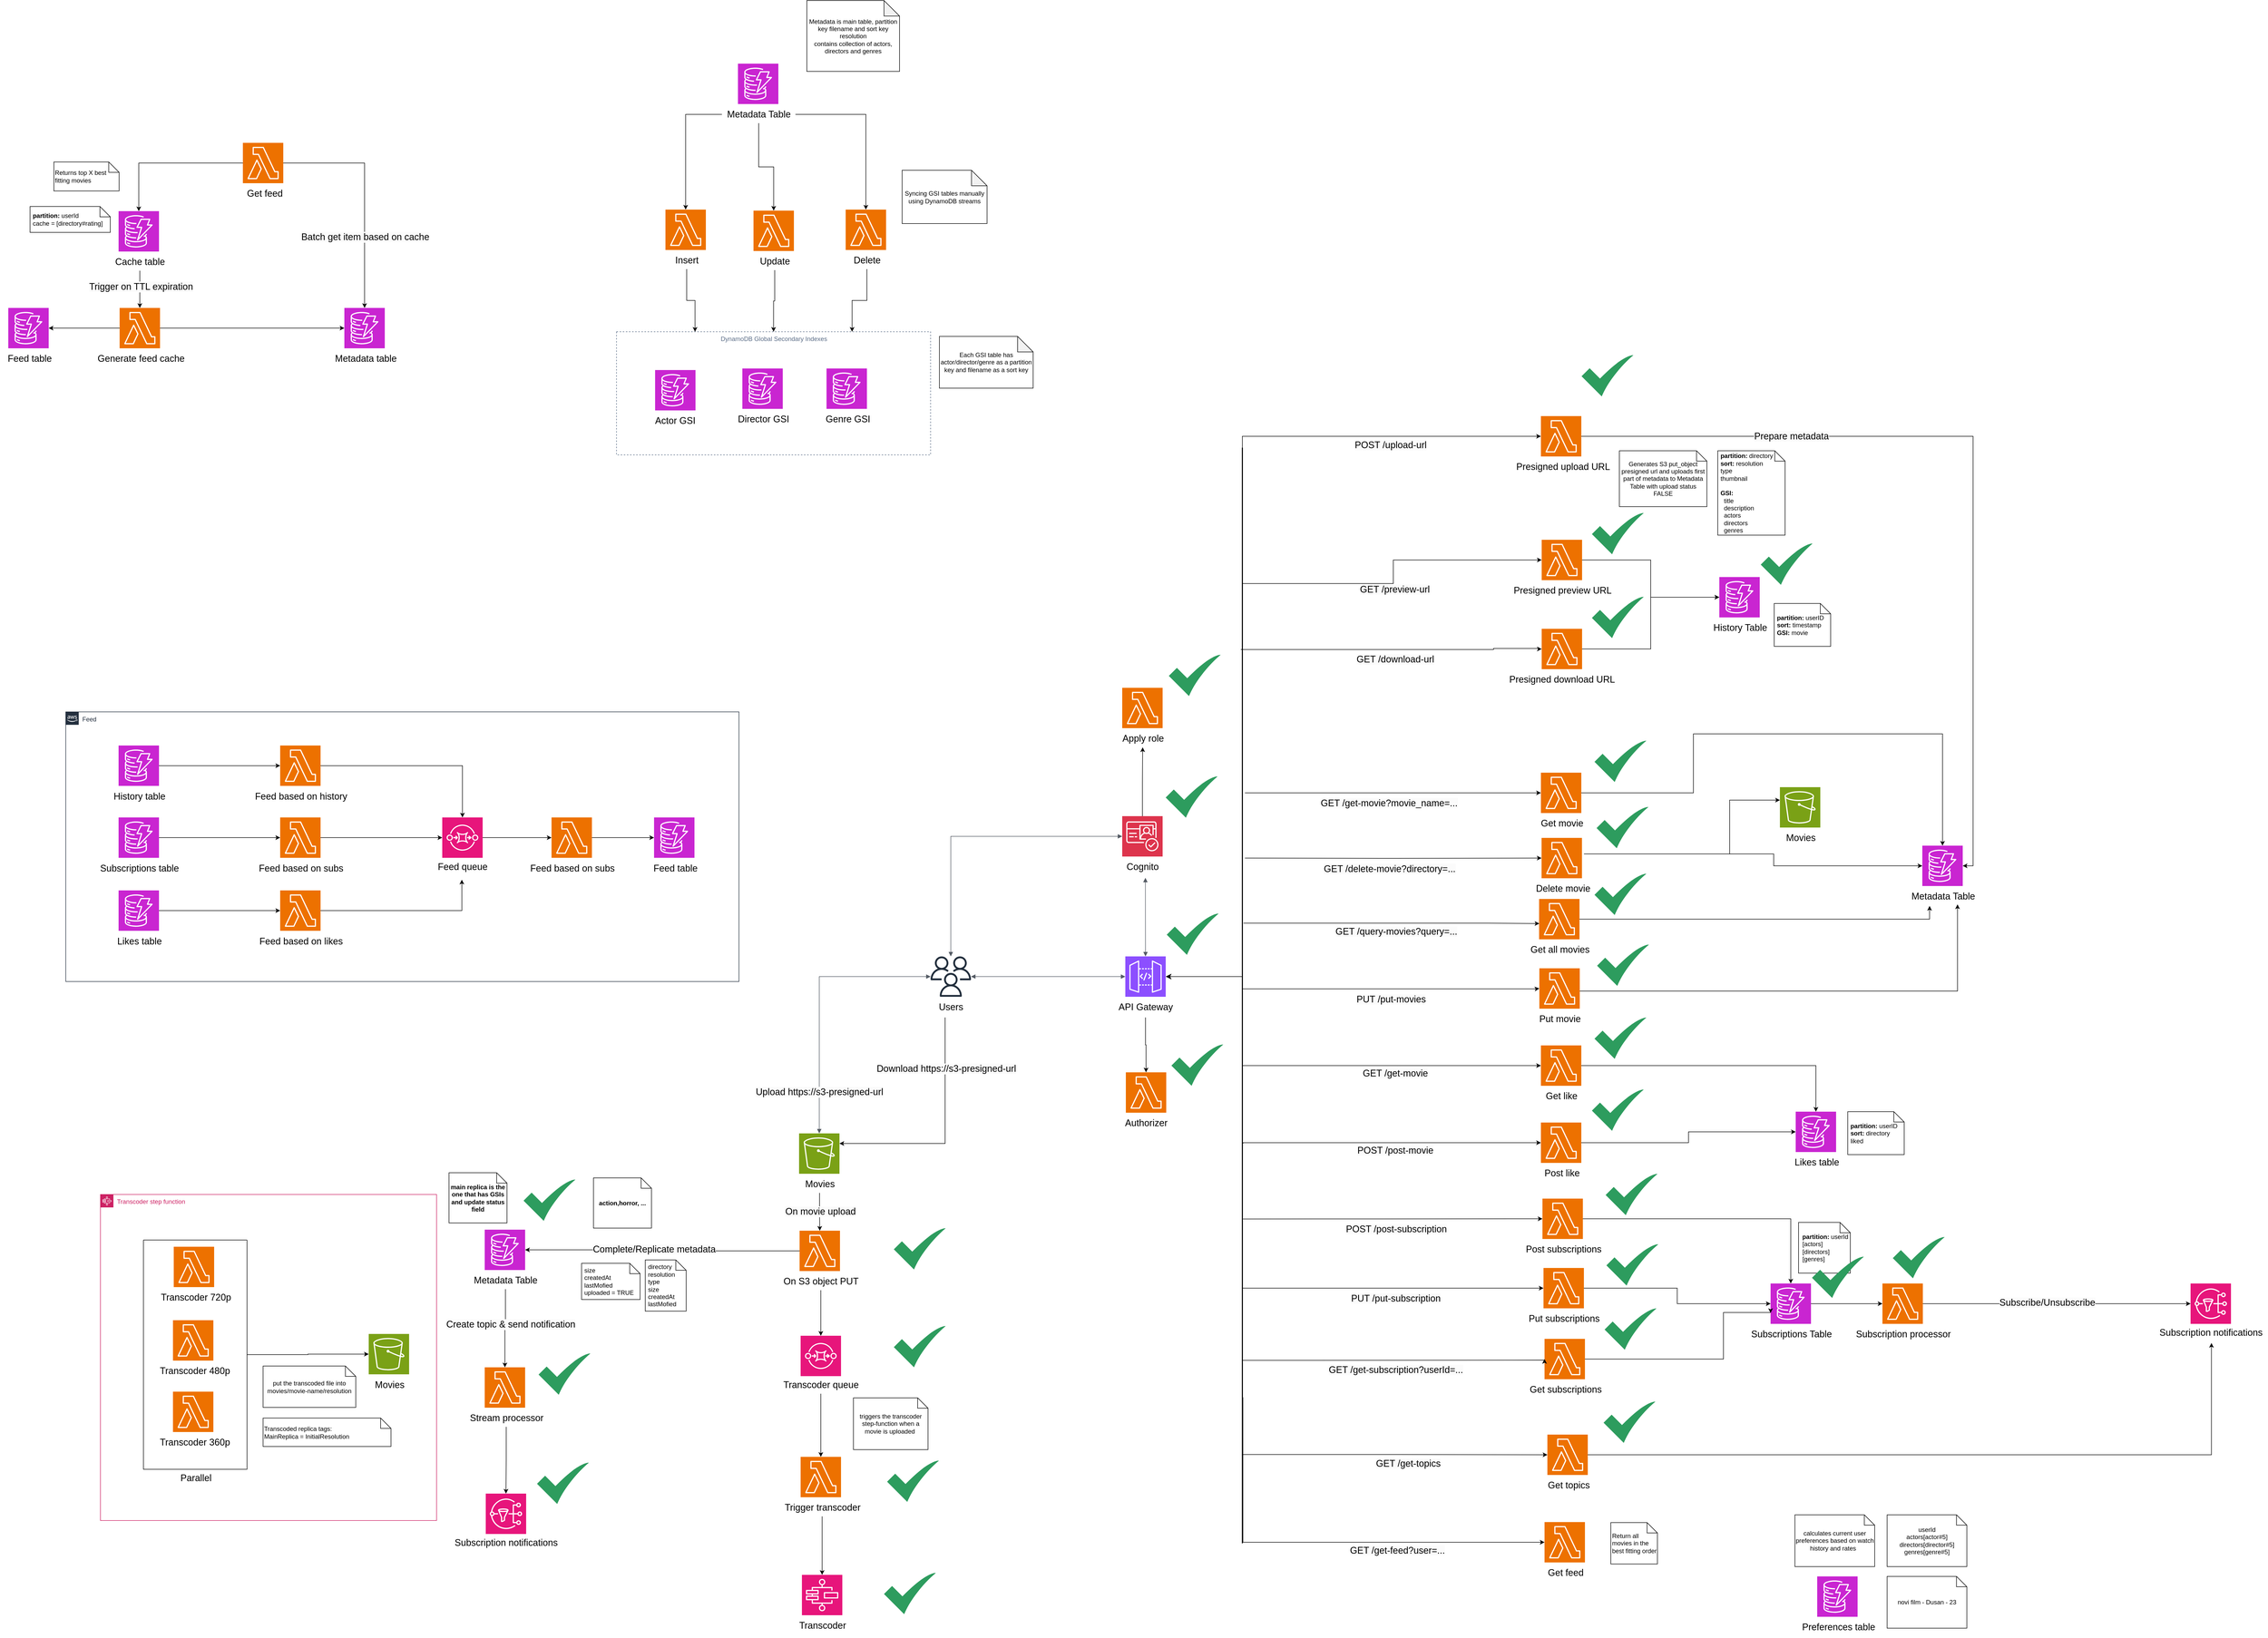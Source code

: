 <mxfile version="24.6.4" type="github">
  <diagram name="Page-1" id="znpa9NBMzFoS2YleKbPP">
    <mxGraphModel dx="4146" dy="1893" grid="0" gridSize="10" guides="1" tooltips="1" connect="1" arrows="1" fold="1" page="1" pageScale="1" pageWidth="850" pageHeight="1100" math="0" shadow="0">
      <root>
        <mxCell id="0" />
        <mxCell id="1" parent="0" />
        <mxCell id="KK_OaHmrvpVo3a35yFaE-41" value="" style="group" parent="1" vertex="1" connectable="0">
          <mxGeometry x="-130" y="790" width="130" height="118" as="geometry" />
        </mxCell>
        <mxCell id="KK_OaHmrvpVo3a35yFaE-32" value="" style="sketch=0;points=[[0,0,0],[0.25,0,0],[0.5,0,0],[0.75,0,0],[1,0,0],[0,1,0],[0.25,1,0],[0.5,1,0],[0.75,1,0],[1,1,0],[0,0.25,0],[0,0.5,0],[0,0.75,0],[1,0.25,0],[1,0.5,0],[1,0.75,0]];outlineConnect=0;fontColor=#232F3E;fillColor=#8C4FFF;strokeColor=#ffffff;dashed=0;verticalLabelPosition=bottom;verticalAlign=top;align=center;html=1;fontSize=12;fontStyle=0;aspect=fixed;shape=mxgraph.aws4.resourceIcon;resIcon=mxgraph.aws4.api_gateway;" parent="KK_OaHmrvpVo3a35yFaE-41" vertex="1">
          <mxGeometry x="26" width="78" height="78" as="geometry" />
        </mxCell>
        <mxCell id="KK_OaHmrvpVo3a35yFaE-36" value="&lt;font style=&quot;font-size: 18px;&quot;&gt;API Gateway&lt;/font&gt;" style="text;html=1;align=center;verticalAlign=middle;resizable=0;points=[];autosize=1;strokeColor=none;fillColor=none;" parent="KK_OaHmrvpVo3a35yFaE-41" vertex="1">
          <mxGeometry y="78" width="130" height="40" as="geometry" />
        </mxCell>
        <mxCell id="KK_OaHmrvpVo3a35yFaE-42" value="" style="group" parent="1" vertex="1" connectable="0">
          <mxGeometry x="-116" y="519" width="90" height="118" as="geometry" />
        </mxCell>
        <mxCell id="KK_OaHmrvpVo3a35yFaE-31" value="" style="sketch=0;points=[[0,0,0],[0.25,0,0],[0.5,0,0],[0.75,0,0],[1,0,0],[0,1,0],[0.25,1,0],[0.5,1,0],[0.75,1,0],[1,1,0],[0,0.25,0],[0,0.5,0],[0,0.75,0],[1,0.25,0],[1,0.5,0],[1,0.75,0]];outlineConnect=0;fontColor=#232F3E;fillColor=#DD344C;strokeColor=#ffffff;dashed=0;verticalLabelPosition=bottom;verticalAlign=top;align=center;html=1;fontSize=12;fontStyle=0;aspect=fixed;shape=mxgraph.aws4.resourceIcon;resIcon=mxgraph.aws4.cognito;" parent="KK_OaHmrvpVo3a35yFaE-42" vertex="1">
          <mxGeometry x="6" width="78" height="78" as="geometry" />
        </mxCell>
        <mxCell id="KK_OaHmrvpVo3a35yFaE-35" value="&lt;font style=&quot;font-size: 18px;&quot;&gt;Cognito&lt;/font&gt;" style="text;html=1;align=center;verticalAlign=middle;resizable=0;points=[];autosize=1;strokeColor=none;fillColor=none;" parent="KK_OaHmrvpVo3a35yFaE-42" vertex="1">
          <mxGeometry y="78" width="90" height="40" as="geometry" />
        </mxCell>
        <mxCell id="KK_OaHmrvpVo3a35yFaE-46" value="" style="group" parent="1" vertex="1" connectable="0">
          <mxGeometry x="1160" y="463" width="78" height="118" as="geometry" />
        </mxCell>
        <mxCell id="KK_OaHmrvpVo3a35yFaE-14" value="" style="sketch=0;points=[[0,0,0],[0.25,0,0],[0.5,0,0],[0.75,0,0],[1,0,0],[0,1,0],[0.25,1,0],[0.5,1,0],[0.75,1,0],[1,1,0],[0,0.25,0],[0,0.5,0],[0,0.75,0],[1,0.25,0],[1,0.5,0],[1,0.75,0]];outlineConnect=0;fontColor=#232F3E;fillColor=#7AA116;strokeColor=#ffffff;dashed=0;verticalLabelPosition=bottom;verticalAlign=top;align=center;html=1;fontSize=12;fontStyle=0;aspect=fixed;shape=mxgraph.aws4.resourceIcon;resIcon=mxgraph.aws4.s3;" parent="KK_OaHmrvpVo3a35yFaE-46" vertex="1">
          <mxGeometry width="78" height="78" as="geometry" />
        </mxCell>
        <mxCell id="KK_OaHmrvpVo3a35yFaE-43" value="&lt;span style=&quot;font-size: 18px;&quot;&gt;Movies&lt;/span&gt;" style="text;html=1;align=center;verticalAlign=middle;resizable=0;points=[];autosize=1;strokeColor=none;fillColor=none;" parent="KK_OaHmrvpVo3a35yFaE-46" vertex="1">
          <mxGeometry x="2" y="81" width="75" height="34" as="geometry" />
        </mxCell>
        <mxCell id="KK_OaHmrvpVo3a35yFaE-48" value="" style="group" parent="1" vertex="1" connectable="0">
          <mxGeometry x="-480" y="790" width="78" height="118" as="geometry" />
        </mxCell>
        <mxCell id="KK_OaHmrvpVo3a35yFaE-19" value="" style="sketch=0;outlineConnect=0;fontColor=#232F3E;gradientColor=none;fillColor=#232F3D;strokeColor=none;dashed=0;verticalLabelPosition=bottom;verticalAlign=top;align=center;html=1;fontSize=12;fontStyle=0;aspect=fixed;pointerEvents=1;shape=mxgraph.aws4.users;" parent="KK_OaHmrvpVo3a35yFaE-48" vertex="1">
          <mxGeometry width="78" height="78" as="geometry" />
        </mxCell>
        <mxCell id="KK_OaHmrvpVo3a35yFaE-47" value="&lt;span style=&quot;font-size: 18px;&quot;&gt;Users&lt;/span&gt;" style="text;html=1;align=center;verticalAlign=middle;resizable=0;points=[];autosize=1;strokeColor=none;fillColor=none;" parent="KK_OaHmrvpVo3a35yFaE-48" vertex="1">
          <mxGeometry x="4" y="78" width="70" height="40" as="geometry" />
        </mxCell>
        <mxCell id="KK_OaHmrvpVo3a35yFaE-66" value="" style="edgeStyle=orthogonalEdgeStyle;html=1;endArrow=block;elbow=vertical;startArrow=block;startFill=1;endFill=1;strokeColor=#545B64;rounded=0;entryX=0.5;entryY=0;entryDx=0;entryDy=0;entryPerimeter=0;exitX=0.564;exitY=1.028;exitDx=0;exitDy=0;exitPerimeter=0;" parent="1" source="KK_OaHmrvpVo3a35yFaE-35" target="KK_OaHmrvpVo3a35yFaE-32" edge="1">
          <mxGeometry width="100" relative="1" as="geometry">
            <mxPoint x="-190" y="672" as="sourcePoint" />
            <mxPoint x="150" y="610" as="targetPoint" />
          </mxGeometry>
        </mxCell>
        <mxCell id="KK_OaHmrvpVo3a35yFaE-67" value="" style="edgeStyle=orthogonalEdgeStyle;html=1;endArrow=block;elbow=vertical;startArrow=block;startFill=1;endFill=1;strokeColor=#545B64;rounded=0;exitX=0;exitY=0.5;exitDx=0;exitDy=0;exitPerimeter=0;" parent="1" source="KK_OaHmrvpVo3a35yFaE-31" target="KK_OaHmrvpVo3a35yFaE-19" edge="1">
          <mxGeometry width="100" relative="1" as="geometry">
            <mxPoint x="-210" y="450" as="sourcePoint" />
            <mxPoint x="-210" y="760" as="targetPoint" />
          </mxGeometry>
        </mxCell>
        <mxCell id="KK_OaHmrvpVo3a35yFaE-68" value="" style="edgeStyle=orthogonalEdgeStyle;html=1;endArrow=block;elbow=vertical;startArrow=block;startFill=1;endFill=1;strokeColor=#545B64;rounded=0;entryX=0;entryY=0.5;entryDx=0;entryDy=0;entryPerimeter=0;" parent="1" source="KK_OaHmrvpVo3a35yFaE-19" target="KK_OaHmrvpVo3a35yFaE-32" edge="1">
          <mxGeometry width="100" relative="1" as="geometry">
            <mxPoint x="-280" y="930" as="sourcePoint" />
            <mxPoint x="-280" y="620" as="targetPoint" />
          </mxGeometry>
        </mxCell>
        <mxCell id="a5mPWVhoy3-nCRkhm6n--4" value="" style="group" parent="1" vertex="1" connectable="0">
          <mxGeometry x="679.5" y="813" width="110" height="118" as="geometry" />
        </mxCell>
        <mxCell id="a5mPWVhoy3-nCRkhm6n--5" value="" style="sketch=0;points=[[0,0,0],[0.25,0,0],[0.5,0,0],[0.75,0,0],[1,0,0],[0,1,0],[0.25,1,0],[0.5,1,0],[0.75,1,0],[1,1,0],[0,0.25,0],[0,0.5,0],[0,0.75,0],[1,0.25,0],[1,0.5,0],[1,0.75,0]];outlineConnect=0;fontColor=#232F3E;fillColor=#ED7100;strokeColor=#ffffff;dashed=0;verticalLabelPosition=bottom;verticalAlign=top;align=center;html=1;fontSize=12;fontStyle=0;aspect=fixed;shape=mxgraph.aws4.resourceIcon;resIcon=mxgraph.aws4.lambda;" parent="a5mPWVhoy3-nCRkhm6n--4" vertex="1">
          <mxGeometry x="16" width="78" height="78" as="geometry" />
        </mxCell>
        <mxCell id="a5mPWVhoy3-nCRkhm6n--6" value="&lt;font style=&quot;font-size: 18px;&quot;&gt;Put movie&lt;/font&gt;" style="text;html=1;align=center;verticalAlign=middle;resizable=0;points=[];autosize=1;strokeColor=none;fillColor=none;" parent="a5mPWVhoy3-nCRkhm6n--4" vertex="1">
          <mxGeometry x="6" y="81" width="99" height="34" as="geometry" />
        </mxCell>
        <mxCell id="a5mPWVhoy3-nCRkhm6n--10" value="" style="group" parent="1" vertex="1" connectable="0">
          <mxGeometry x="682.5" y="1111" width="110" height="118" as="geometry" />
        </mxCell>
        <mxCell id="a5mPWVhoy3-nCRkhm6n--11" value="" style="sketch=0;points=[[0,0,0],[0.25,0,0],[0.5,0,0],[0.75,0,0],[1,0,0],[0,1,0],[0.25,1,0],[0.5,1,0],[0.75,1,0],[1,1,0],[0,0.25,0],[0,0.5,0],[0,0.75,0],[1,0.25,0],[1,0.5,0],[1,0.75,0]];outlineConnect=0;fontColor=#232F3E;fillColor=#ED7100;strokeColor=#ffffff;dashed=0;verticalLabelPosition=bottom;verticalAlign=top;align=center;html=1;fontSize=12;fontStyle=0;aspect=fixed;shape=mxgraph.aws4.resourceIcon;resIcon=mxgraph.aws4.lambda;" parent="a5mPWVhoy3-nCRkhm6n--10" vertex="1">
          <mxGeometry x="16" width="78" height="78" as="geometry" />
        </mxCell>
        <mxCell id="a5mPWVhoy3-nCRkhm6n--12" value="&lt;font style=&quot;font-size: 18px;&quot;&gt;Post like&lt;/font&gt;" style="text;html=1;align=center;verticalAlign=middle;resizable=0;points=[];autosize=1;strokeColor=none;fillColor=none;" parent="a5mPWVhoy3-nCRkhm6n--10" vertex="1">
          <mxGeometry x="13" y="81" width="86" height="34" as="geometry" />
        </mxCell>
        <mxCell id="a5mPWVhoy3-nCRkhm6n--13" value="" style="group" parent="1" vertex="1" connectable="0">
          <mxGeometry x="685.5" y="1258" width="138" height="118" as="geometry" />
        </mxCell>
        <mxCell id="a5mPWVhoy3-nCRkhm6n--14" value="" style="sketch=0;points=[[0,0,0],[0.25,0,0],[0.5,0,0],[0.75,0,0],[1,0,0],[0,1,0],[0.25,1,0],[0.5,1,0],[0.75,1,0],[1,1,0],[0,0.25,0],[0,0.5,0],[0,0.75,0],[1,0.25,0],[1,0.5,0],[1,0.75,0]];outlineConnect=0;fontColor=#232F3E;fillColor=#ED7100;strokeColor=#ffffff;dashed=0;verticalLabelPosition=bottom;verticalAlign=top;align=center;html=1;fontSize=12;fontStyle=0;aspect=fixed;shape=mxgraph.aws4.resourceIcon;resIcon=mxgraph.aws4.lambda;" parent="a5mPWVhoy3-nCRkhm6n--13" vertex="1">
          <mxGeometry x="16" width="78" height="78" as="geometry" />
        </mxCell>
        <mxCell id="a5mPWVhoy3-nCRkhm6n--15" value="&lt;font style=&quot;font-size: 18px;&quot;&gt;Post subscriptions&lt;/font&gt;" style="text;html=1;align=center;verticalAlign=middle;resizable=0;points=[];autosize=1;strokeColor=none;fillColor=none;" parent="a5mPWVhoy3-nCRkhm6n--13" vertex="1">
          <mxGeometry x="-26" y="81" width="164" height="34" as="geometry" />
        </mxCell>
        <mxCell id="a5mPWVhoy3-nCRkhm6n--70" value="" style="group" parent="1" vertex="1" connectable="0">
          <mxGeometry x="689.5" y="1529" width="152" height="118" as="geometry" />
        </mxCell>
        <mxCell id="a5mPWVhoy3-nCRkhm6n--71" value="" style="sketch=0;points=[[0,0,0],[0.25,0,0],[0.5,0,0],[0.75,0,0],[1,0,0],[0,1,0],[0.25,1,0],[0.5,1,0],[0.75,1,0],[1,1,0],[0,0.25,0],[0,0.5,0],[0,0.75,0],[1,0.25,0],[1,0.5,0],[1,0.75,0]];outlineConnect=0;fontColor=#232F3E;fillColor=#ED7100;strokeColor=#ffffff;dashed=0;verticalLabelPosition=bottom;verticalAlign=top;align=center;html=1;fontSize=12;fontStyle=0;aspect=fixed;shape=mxgraph.aws4.resourceIcon;resIcon=mxgraph.aws4.lambda;" parent="a5mPWVhoy3-nCRkhm6n--70" vertex="1">
          <mxGeometry x="16" width="78" height="78" as="geometry" />
        </mxCell>
        <mxCell id="a5mPWVhoy3-nCRkhm6n--72" value="&lt;span style=&quot;font-size: 18px;&quot;&gt;Get subscriptions&lt;/span&gt;" style="text;html=1;align=center;verticalAlign=middle;resizable=0;points=[];autosize=1;strokeColor=none;fillColor=none;" parent="a5mPWVhoy3-nCRkhm6n--70" vertex="1">
          <mxGeometry x="-22" y="81" width="157" height="34" as="geometry" />
        </mxCell>
        <mxCell id="ywkyJRlHClKqvrW9Rvdm-67" style="edgeStyle=orthogonalEdgeStyle;rounded=0;orthogonalLoop=1;jettySize=auto;html=1;entryX=0;entryY=0.5;entryDx=0;entryDy=0;entryPerimeter=0;" parent="1" target="EyocAmLN93WAHFbA3dTI-31" edge="1">
          <mxGeometry relative="1" as="geometry">
            <Array as="points">
              <mxPoint x="123" y="1922" />
              <mxPoint x="706" y="1922" />
            </Array>
            <mxPoint x="123.067" y="1642" as="sourcePoint" />
            <mxPoint x="701.25" y="1922" as="targetPoint" />
          </mxGeometry>
        </mxCell>
        <mxCell id="ywkyJRlHClKqvrW9Rvdm-68" value="&lt;span style=&quot;color: rgba(0, 0, 0, 0); font-family: monospace; font-size: 0px; text-align: start; background-color: rgb(251, 251, 251);&quot;&gt;%3CmxGraphModel%3E%3Croot%3E%3CmxCell%20id%3D%220%22%2F%3E%3CmxCell%20id%3D%221%22%20parent%3D%220%22%2F%3E%3CmxCell%20id%3D%222%22%20value%3D%22%22%20style%3D%22group%22%20vertex%3D%221%22%20connectable%3D%220%22%20parent%3D%221%22%3E%3CmxGeometry%20x%3D%22703.75%22%20y%3D%22553%22%20width%3D%22102.5%22%20height%3D%22112%22%20as%3D%22geometry%22%2F%3E%3C%2FmxCell%3E%3CmxCell%20id%3D%223%22%20value%3D%22%22%20style%3D%22sketch%3D0%3Bpoints%3D%5B%5B0%2C0%2C0%5D%2C%5B0.25%2C0%2C0%5D%2C%5B0.5%2C0%2C0%5D%2C%5B0.75%2C0%2C0%5D%2C%5B1%2C0%2C0%5D%2C%5B0%2C1%2C0%5D%2C%5B0.25%2C1%2C0%5D%2C%5B0.5%2C1%2C0%5D%2C%5B0.75%2C1%2C0%5D%2C%5B1%2C1%2C0%5D%2C%5B0%2C0.25%2C0%5D%2C%5B0%2C0.5%2C0%5D%2C%5B0%2C0.75%2C0%5D%2C%5B1%2C0.25%2C0%5D%2C%5B1%2C0.5%2C0%5D%2C%5B1%2C0.75%2C0%5D%5D%3BoutlineConnect%3D0%3BfontColor%3D%23232F3E%3BfillColor%3D%23E7157B%3BstrokeColor%3D%23ffffff%3Bdashed%3D0%3BverticalLabelPosition%3Dbottom%3BverticalAlign%3Dtop%3Balign%3Dcenter%3Bhtml%3D1%3BfontSize%3D12%3BfontStyle%3D0%3Baspect%3Dfixed%3Bshape%3Dmxgraph.aws4.resourceIcon%3BresIcon%3Dmxgraph.aws4.step_functions%3B%22%20vertex%3D%221%22%20parent%3D%222%22%3E%3CmxGeometry%20width%3D%2278%22%20height%3D%2278%22%20as%3D%22geometry%22%2F%3E%3C%2FmxCell%3E%3CmxCell%20id%3D%224%22%20value%3D%22%26lt%3Bspan%20style%3D%26quot%3Bfont-size%3A%2018px%3B%26quot%3B%26gt%3BDelete%20movie%26lt%3B%2Fspan%26gt%3B%22%20style%3D%22text%3Bhtml%3D1%3Balign%3Dcenter%3BverticalAlign%3Dmiddle%3Bresizable%3D0%3Bpoints%3D%5B%5D%3Bautosize%3D1%3BstrokeColor%3Dnone%3BfillColor%3Dnone%3B%22%20vertex%3D%221%22%20parent%3D%222%22%3E%3CmxGeometry%20x%3D%22-23.5%22%20y%3D%2278%22%20width%3D%22126%22%20height%3D%2234%22%20as%3D%22geometry%22%2F%3E%3C%2FmxCell%3E%3C%2Froot%3E%3C%2FmxGraphModel%&lt;/span&gt;" style="edgeLabel;html=1;align=center;verticalAlign=middle;resizable=0;points=[];" parent="ywkyJRlHClKqvrW9Rvdm-67" vertex="1" connectable="0">
          <mxGeometry x="-0.023" y="-2" relative="1" as="geometry">
            <mxPoint as="offset" />
          </mxGeometry>
        </mxCell>
        <mxCell id="ywkyJRlHClKqvrW9Rvdm-69" value="&lt;span style=&quot;font-size: 18px; background-color: rgb(251, 251, 251);&quot;&gt;GET /get-feed?user=...&lt;/span&gt;" style="edgeLabel;html=1;align=center;verticalAlign=middle;resizable=0;points=[];" parent="ywkyJRlHClKqvrW9Rvdm-67" vertex="1" connectable="0">
          <mxGeometry x="-0.015" y="-1" relative="1" as="geometry">
            <mxPoint x="153" y="15" as="offset" />
          </mxGeometry>
        </mxCell>
        <mxCell id="EyocAmLN93WAHFbA3dTI-25" style="edgeStyle=orthogonalEdgeStyle;rounded=0;orthogonalLoop=1;jettySize=auto;html=1;exitX=0.919;exitY=0.5;exitDx=0;exitDy=0;exitPerimeter=0;" parent="1" source="a5mPWVhoy3-nCRkhm6n--90" target="EyocAmLN93WAHFbA3dTI-22" edge="1">
          <mxGeometry relative="1" as="geometry">
            <mxPoint x="125" y="1725" as="sourcePoint" />
            <Array as="points" />
          </mxGeometry>
        </mxCell>
        <mxCell id="EyocAmLN93WAHFbA3dTI-26" value="&lt;span style=&quot;font-size: 18px; background-color: rgb(251, 251, 251);&quot;&gt;GET /get-topics&lt;/span&gt;" style="edgeLabel;html=1;align=center;verticalAlign=middle;resizable=0;points=[];" parent="EyocAmLN93WAHFbA3dTI-25" vertex="1" connectable="0">
          <mxGeometry x="-0.011" y="-1" relative="1" as="geometry">
            <mxPoint x="28" y="16" as="offset" />
          </mxGeometry>
        </mxCell>
        <mxCell id="a5mPWVhoy3-nCRkhm6n--90" value="" style="line;strokeWidth=2;direction=south;html=1;" parent="1" vertex="1">
          <mxGeometry x="117" y="-193" width="10" height="2117" as="geometry" />
        </mxCell>
        <mxCell id="a5mPWVhoy3-nCRkhm6n--91" value="" style="edgeStyle=segmentEdgeStyle;endArrow=classic;html=1;curved=0;rounded=0;endSize=8;startSize=8;entryX=1;entryY=0.5;entryDx=0;entryDy=0;entryPerimeter=0;" parent="1" target="KK_OaHmrvpVo3a35yFaE-32" edge="1">
          <mxGeometry width="50" height="50" relative="1" as="geometry">
            <mxPoint x="122" y="829" as="sourcePoint" />
            <mxPoint x="-374" y="1326" as="targetPoint" />
            <Array as="points">
              <mxPoint x="122" y="829" />
            </Array>
          </mxGeometry>
        </mxCell>
        <mxCell id="a5mPWVhoy3-nCRkhm6n--95" style="edgeStyle=orthogonalEdgeStyle;rounded=0;orthogonalLoop=1;jettySize=auto;html=1;entryX=0;entryY=0.5;entryDx=0;entryDy=0;entryPerimeter=0;" parent="1" source="a5mPWVhoy3-nCRkhm6n--90" target="a5mPWVhoy3-nCRkhm6n--201" edge="1">
          <mxGeometry relative="1" as="geometry">
            <mxPoint x="479" y="554" as="targetPoint" />
            <Array as="points">
              <mxPoint x="690" y="474" />
            </Array>
          </mxGeometry>
        </mxCell>
        <mxCell id="a5mPWVhoy3-nCRkhm6n--119" value="&lt;span style=&quot;font-size: 18px; background-color: rgb(251, 251, 251);&quot;&gt;GET /get-movie?movie_name=...&lt;/span&gt;" style="edgeLabel;html=1;align=center;verticalAlign=middle;resizable=0;points=[];" parent="a5mPWVhoy3-nCRkhm6n--95" vertex="1" connectable="0">
          <mxGeometry x="-0.014" y="2" relative="1" as="geometry">
            <mxPoint x="-4" y="22" as="offset" />
          </mxGeometry>
        </mxCell>
        <mxCell id="a5mPWVhoy3-nCRkhm6n--97" style="edgeStyle=orthogonalEdgeStyle;rounded=0;orthogonalLoop=1;jettySize=auto;html=1;entryX=0;entryY=0.5;entryDx=0;entryDy=0;entryPerimeter=0;exitX=0.494;exitY=0.406;exitDx=0;exitDy=0;exitPerimeter=0;" parent="1" source="a5mPWVhoy3-nCRkhm6n--90" target="a5mPWVhoy3-nCRkhm6n--5" edge="1">
          <mxGeometry relative="1" as="geometry">
            <Array as="points">
              <mxPoint x="688" y="853" />
            </Array>
          </mxGeometry>
        </mxCell>
        <mxCell id="a5mPWVhoy3-nCRkhm6n--121" value="&lt;span style=&quot;font-size: 18px; background-color: rgb(251, 251, 251);&quot;&gt;PUT /put-movies&lt;/span&gt;" style="edgeLabel;html=1;align=center;verticalAlign=middle;resizable=0;points=[];" parent="a5mPWVhoy3-nCRkhm6n--97" vertex="1" connectable="0">
          <mxGeometry x="-0.016" y="-1" relative="1" as="geometry">
            <mxPoint x="4" y="19" as="offset" />
          </mxGeometry>
        </mxCell>
        <mxCell id="a5mPWVhoy3-nCRkhm6n--98" style="edgeStyle=orthogonalEdgeStyle;rounded=0;orthogonalLoop=1;jettySize=auto;html=1;entryX=0;entryY=0.5;entryDx=0;entryDy=0;entryPerimeter=0;exitX=0.434;exitY=0.268;exitDx=0;exitDy=0;exitPerimeter=0;" parent="1" source="a5mPWVhoy3-nCRkhm6n--90" edge="1">
          <mxGeometry relative="1" as="geometry">
            <mxPoint x="695.5" y="726.5" as="targetPoint" />
            <Array as="points">
              <mxPoint x="596" y="726" />
            </Array>
          </mxGeometry>
        </mxCell>
        <mxCell id="a5mPWVhoy3-nCRkhm6n--122" value="&lt;span style=&quot;font-size: 18px; background-color: rgb(251, 251, 251);&quot;&gt;GET /query-movies?query=...&lt;/span&gt;" style="edgeLabel;html=1;align=center;verticalAlign=middle;resizable=0;points=[];" parent="a5mPWVhoy3-nCRkhm6n--98" vertex="1" connectable="0">
          <mxGeometry x="0.029" y="-5" relative="1" as="geometry">
            <mxPoint y="11" as="offset" />
          </mxGeometry>
        </mxCell>
        <mxCell id="a5mPWVhoy3-nCRkhm6n--99" style="edgeStyle=orthogonalEdgeStyle;rounded=0;orthogonalLoop=1;jettySize=auto;html=1;entryX=0;entryY=0.5;entryDx=0;entryDy=0;entryPerimeter=0;exitX=0.635;exitY=0.337;exitDx=0;exitDy=0;exitPerimeter=0;" parent="1" source="a5mPWVhoy3-nCRkhm6n--90" target="a5mPWVhoy3-nCRkhm6n--11" edge="1">
          <mxGeometry relative="1" as="geometry">
            <Array as="points">
              <mxPoint x="124" y="1150" />
            </Array>
            <mxPoint x="130" y="1150" as="sourcePoint" />
          </mxGeometry>
        </mxCell>
        <mxCell id="a5mPWVhoy3-nCRkhm6n--123" value="&lt;span style=&quot;font-size: 18px; background-color: rgb(251, 251, 251);&quot;&gt;POST /post-movie&lt;/span&gt;" style="edgeLabel;html=1;align=center;verticalAlign=middle;resizable=0;points=[];" parent="a5mPWVhoy3-nCRkhm6n--99" vertex="1" connectable="0">
          <mxGeometry x="-0.021" y="-2" relative="1" as="geometry">
            <mxPoint x="12" y="13" as="offset" />
          </mxGeometry>
        </mxCell>
        <mxCell id="a5mPWVhoy3-nCRkhm6n--102" style="edgeStyle=orthogonalEdgeStyle;rounded=0;orthogonalLoop=1;jettySize=auto;html=1;entryX=0;entryY=0.5;entryDx=0;entryDy=0;entryPerimeter=0;exitX=0.833;exitY=0.419;exitDx=0;exitDy=0;exitPerimeter=0;" parent="1" source="a5mPWVhoy3-nCRkhm6n--90" target="a5mPWVhoy3-nCRkhm6n--71" edge="1">
          <mxGeometry relative="1" as="geometry">
            <Array as="points">
              <mxPoint x="242" y="1571" />
              <mxPoint x="706" y="1570" />
            </Array>
            <mxPoint x="130" y="1570" as="sourcePoint" />
          </mxGeometry>
        </mxCell>
        <mxCell id="a5mPWVhoy3-nCRkhm6n--126" value="&lt;span style=&quot;font-size: 18px; background-color: rgb(251, 251, 251);&quot;&gt;GET /get-subscription?userId=...&lt;/span&gt;" style="edgeLabel;html=1;align=center;verticalAlign=middle;resizable=0;points=[];" parent="a5mPWVhoy3-nCRkhm6n--102" vertex="1" connectable="0">
          <mxGeometry x="-0.052" y="1" relative="1" as="geometry">
            <mxPoint x="18" y="19" as="offset" />
          </mxGeometry>
        </mxCell>
        <mxCell id="a5mPWVhoy3-nCRkhm6n--145" value="" style="group" parent="1" vertex="1" connectable="0">
          <mxGeometry x="664" y="157" width="186" height="118" as="geometry" />
        </mxCell>
        <mxCell id="a5mPWVhoy3-nCRkhm6n--146" value="" style="sketch=0;points=[[0,0,0],[0.25,0,0],[0.5,0,0],[0.75,0,0],[1,0,0],[0,1,0],[0.25,1,0],[0.5,1,0],[0.75,1,0],[1,1,0],[0,0.25,0],[0,0.5,0],[0,0.75,0],[1,0.25,0],[1,0.5,0],[1,0.75,0]];outlineConnect=0;fontColor=#232F3E;fillColor=#ED7100;strokeColor=#ffffff;dashed=0;verticalLabelPosition=bottom;verticalAlign=top;align=center;html=1;fontSize=12;fontStyle=0;aspect=fixed;shape=mxgraph.aws4.resourceIcon;resIcon=mxgraph.aws4.lambda;" parent="a5mPWVhoy3-nCRkhm6n--145" vertex="1">
          <mxGeometry x="36" width="78" height="78" as="geometry" />
        </mxCell>
        <mxCell id="a5mPWVhoy3-nCRkhm6n--147" value="&lt;span style=&quot;font-size: 18px;&quot;&gt;Presigned download URL&lt;/span&gt;" style="text;html=1;align=center;verticalAlign=middle;resizable=0;points=[];autosize=1;strokeColor=none;fillColor=none;" parent="a5mPWVhoy3-nCRkhm6n--145" vertex="1">
          <mxGeometry x="-36" y="81" width="222" height="34" as="geometry" />
        </mxCell>
        <mxCell id="a5mPWVhoy3-nCRkhm6n--148" style="edgeStyle=orthogonalEdgeStyle;rounded=0;orthogonalLoop=1;jettySize=auto;html=1;entryX=0;entryY=0.5;entryDx=0;entryDy=0;entryPerimeter=0;" parent="1" target="a5mPWVhoy3-nCRkhm6n--146" edge="1">
          <mxGeometry relative="1" as="geometry">
            <mxPoint x="119" y="197" as="sourcePoint" />
            <Array as="points">
              <mxPoint x="607" y="197" />
              <mxPoint x="607" y="195" />
              <mxPoint x="695" y="195" />
              <mxPoint x="695" y="196" />
            </Array>
          </mxGeometry>
        </mxCell>
        <mxCell id="a5mPWVhoy3-nCRkhm6n--149" value="&lt;span style=&quot;font-size: 18px; background-color: rgb(251, 251, 251);&quot;&gt;GET /download-url&lt;/span&gt;" style="edgeLabel;html=1;align=center;verticalAlign=middle;resizable=0;points=[];" parent="a5mPWVhoy3-nCRkhm6n--148" vertex="1" connectable="0">
          <mxGeometry x="-0.108" y="3" relative="1" as="geometry">
            <mxPoint x="37" y="22" as="offset" />
          </mxGeometry>
        </mxCell>
        <mxCell id="a5mPWVhoy3-nCRkhm6n--153" style="edgeStyle=orthogonalEdgeStyle;rounded=0;orthogonalLoop=1;jettySize=auto;html=1;entryX=0.697;entryY=0.956;entryDx=0;entryDy=0;entryPerimeter=0;" parent="1" source="a5mPWVhoy3-nCRkhm6n--5" target="ywkyJRlHClKqvrW9Rvdm-48" edge="1">
          <mxGeometry relative="1" as="geometry">
            <Array as="points">
              <mxPoint x="1503" y="857" />
            </Array>
            <mxPoint x="1477" y="697" as="targetPoint" />
          </mxGeometry>
        </mxCell>
        <mxCell id="a5mPWVhoy3-nCRkhm6n--197" value="" style="group" parent="1" vertex="1" connectable="0">
          <mxGeometry x="679" y="679" width="123" height="118" as="geometry" />
        </mxCell>
        <mxCell id="a5mPWVhoy3-nCRkhm6n--198" value="" style="sketch=0;points=[[0,0,0],[0.25,0,0],[0.5,0,0],[0.75,0,0],[1,0,0],[0,1,0],[0.25,1,0],[0.5,1,0],[0.75,1,0],[1,1,0],[0,0.25,0],[0,0.5,0],[0,0.75,0],[1,0.25,0],[1,0.5,0],[1,0.75,0]];outlineConnect=0;fontColor=#232F3E;fillColor=#ED7100;strokeColor=#ffffff;dashed=0;verticalLabelPosition=bottom;verticalAlign=top;align=center;html=1;fontSize=12;fontStyle=0;aspect=fixed;shape=mxgraph.aws4.resourceIcon;resIcon=mxgraph.aws4.lambda;" parent="a5mPWVhoy3-nCRkhm6n--197" vertex="1">
          <mxGeometry x="16" width="78" height="78" as="geometry" />
        </mxCell>
        <mxCell id="a5mPWVhoy3-nCRkhm6n--199" value="&lt;font style=&quot;font-size: 18px;&quot;&gt;Get all movies&lt;/font&gt;" style="text;html=1;align=center;verticalAlign=middle;resizable=0;points=[];autosize=1;strokeColor=none;fillColor=none;" parent="a5mPWVhoy3-nCRkhm6n--197" vertex="1">
          <mxGeometry x="-12" y="81" width="135" height="34" as="geometry" />
        </mxCell>
        <mxCell id="a5mPWVhoy3-nCRkhm6n--200" value="" style="group" parent="1" vertex="1" connectable="0">
          <mxGeometry x="682.5" y="435" width="134" height="118" as="geometry" />
        </mxCell>
        <mxCell id="a5mPWVhoy3-nCRkhm6n--201" value="" style="sketch=0;points=[[0,0,0],[0.25,0,0],[0.5,0,0],[0.75,0,0],[1,0,0],[0,1,0],[0.25,1,0],[0.5,1,0],[0.75,1,0],[1,1,0],[0,0.25,0],[0,0.5,0],[0,0.75,0],[1,0.25,0],[1,0.5,0],[1,0.75,0]];outlineConnect=0;fontColor=#232F3E;fillColor=#ED7100;strokeColor=#ffffff;dashed=0;verticalLabelPosition=bottom;verticalAlign=top;align=center;html=1;fontSize=12;fontStyle=0;aspect=fixed;shape=mxgraph.aws4.resourceIcon;resIcon=mxgraph.aws4.lambda;" parent="a5mPWVhoy3-nCRkhm6n--200" vertex="1">
          <mxGeometry x="16" width="78" height="78" as="geometry" />
        </mxCell>
        <mxCell id="a5mPWVhoy3-nCRkhm6n--202" value="&lt;span style=&quot;font-size: 18px;&quot;&gt;Get movie&lt;/span&gt;" style="text;html=1;align=center;verticalAlign=middle;resizable=0;points=[];autosize=1;strokeColor=none;fillColor=none;" parent="a5mPWVhoy3-nCRkhm6n--200" vertex="1">
          <mxGeometry x="6" y="81" width="101" height="34" as="geometry" />
        </mxCell>
        <mxCell id="a5mPWVhoy3-nCRkhm6n--245" value="" style="group" parent="1" vertex="1" connectable="0">
          <mxGeometry x="682.5" y="-254" width="158" height="118" as="geometry" />
        </mxCell>
        <mxCell id="a5mPWVhoy3-nCRkhm6n--246" value="" style="sketch=0;points=[[0,0,0],[0.25,0,0],[0.5,0,0],[0.75,0,0],[1,0,0],[0,1,0],[0.25,1,0],[0.5,1,0],[0.75,1,0],[1,1,0],[0,0.25,0],[0,0.5,0],[0,0.75,0],[1,0.25,0],[1,0.5,0],[1,0.75,0]];outlineConnect=0;fontColor=#232F3E;fillColor=#ED7100;strokeColor=#ffffff;dashed=0;verticalLabelPosition=bottom;verticalAlign=top;align=center;html=1;fontSize=12;fontStyle=0;aspect=fixed;shape=mxgraph.aws4.resourceIcon;resIcon=mxgraph.aws4.lambda;" parent="a5mPWVhoy3-nCRkhm6n--245" vertex="1">
          <mxGeometry x="16" width="78" height="78" as="geometry" />
        </mxCell>
        <mxCell id="a5mPWVhoy3-nCRkhm6n--247" value="&lt;span style=&quot;font-size: 18px;&quot;&gt;Presigned upload URL&lt;/span&gt;" style="text;html=1;align=center;verticalAlign=middle;resizable=0;points=[];autosize=1;strokeColor=none;fillColor=none;" parent="a5mPWVhoy3-nCRkhm6n--245" vertex="1">
          <mxGeometry x="-41" y="81" width="199" height="34" as="geometry" />
        </mxCell>
        <mxCell id="a5mPWVhoy3-nCRkhm6n--284" value="Transcoder step function" style="points=[[0,0],[0.25,0],[0.5,0],[0.75,0],[1,0],[1,0.25],[1,0.5],[1,0.75],[1,1],[0.75,1],[0.5,1],[0.25,1],[0,1],[0,0.75],[0,0.5],[0,0.25]];outlineConnect=0;gradientColor=none;html=1;whiteSpace=wrap;fontSize=12;fontStyle=0;container=1;pointerEvents=0;collapsible=0;recursiveResize=0;shape=mxgraph.aws4.group;grIcon=mxgraph.aws4.group_aws_step_functions_workflow;strokeColor=#CD2264;fillColor=none;verticalAlign=top;align=left;spacingLeft=30;fontColor=#CD2264;dashed=0;" parent="1" vertex="1">
          <mxGeometry x="-2083" y="1250" width="649" height="630" as="geometry" />
        </mxCell>
        <mxCell id="a5mPWVhoy3-nCRkhm6n--256" value="" style="group" parent="a5mPWVhoy3-nCRkhm6n--284" vertex="1" connectable="0">
          <mxGeometry x="518" y="269.5" width="78" height="118" as="geometry" />
        </mxCell>
        <mxCell id="a5mPWVhoy3-nCRkhm6n--257" value="" style="sketch=0;points=[[0,0,0],[0.25,0,0],[0.5,0,0],[0.75,0,0],[1,0,0],[0,1,0],[0.25,1,0],[0.5,1,0],[0.75,1,0],[1,1,0],[0,0.25,0],[0,0.5,0],[0,0.75,0],[1,0.25,0],[1,0.5,0],[1,0.75,0]];outlineConnect=0;fontColor=#232F3E;fillColor=#7AA116;strokeColor=#ffffff;dashed=0;verticalLabelPosition=bottom;verticalAlign=top;align=center;html=1;fontSize=12;fontStyle=0;aspect=fixed;shape=mxgraph.aws4.resourceIcon;resIcon=mxgraph.aws4.s3;" parent="a5mPWVhoy3-nCRkhm6n--256" vertex="1">
          <mxGeometry width="78" height="78" as="geometry" />
        </mxCell>
        <mxCell id="a5mPWVhoy3-nCRkhm6n--258" value="&lt;span style=&quot;font-size: 18px;&quot;&gt;Movies&lt;/span&gt;" style="text;html=1;align=center;verticalAlign=middle;resizable=0;points=[];autosize=1;strokeColor=none;fillColor=none;" parent="a5mPWVhoy3-nCRkhm6n--256" vertex="1">
          <mxGeometry x="2" y="81" width="75" height="34" as="geometry" />
        </mxCell>
        <mxCell id="a5mPWVhoy3-nCRkhm6n--287" value="" style="swimlane;startSize=0;" parent="a5mPWVhoy3-nCRkhm6n--284" vertex="1">
          <mxGeometry x="83" y="88" width="200" height="443" as="geometry" />
        </mxCell>
        <mxCell id="qcNf_iExyQRf3YDNPGM7-38" value="" style="group" parent="a5mPWVhoy3-nCRkhm6n--287" vertex="1" connectable="0">
          <mxGeometry x="42.5" y="13" width="140" height="118" as="geometry" />
        </mxCell>
        <mxCell id="qcNf_iExyQRf3YDNPGM7-39" value="" style="sketch=0;points=[[0,0,0],[0.25,0,0],[0.5,0,0],[0.75,0,0],[1,0,0],[0,1,0],[0.25,1,0],[0.5,1,0],[0.75,1,0],[1,1,0],[0,0.25,0],[0,0.5,0],[0,0.75,0],[1,0.25,0],[1,0.5,0],[1,0.75,0]];outlineConnect=0;fontColor=#232F3E;fillColor=#ED7100;strokeColor=#ffffff;dashed=0;verticalLabelPosition=bottom;verticalAlign=top;align=center;html=1;fontSize=12;fontStyle=0;aspect=fixed;shape=mxgraph.aws4.resourceIcon;resIcon=mxgraph.aws4.lambda;" parent="qcNf_iExyQRf3YDNPGM7-38" vertex="1">
          <mxGeometry x="16" width="78" height="78" as="geometry" />
        </mxCell>
        <mxCell id="qcNf_iExyQRf3YDNPGM7-40" value="&lt;span style=&quot;font-size: 18px;&quot;&gt;Transcoder 720p&lt;/span&gt;" style="text;html=1;align=center;verticalAlign=middle;resizable=0;points=[];autosize=1;strokeColor=none;fillColor=none;" parent="qcNf_iExyQRf3YDNPGM7-38" vertex="1">
          <mxGeometry x="-19" y="81" width="154" height="34" as="geometry" />
        </mxCell>
        <mxCell id="qcNf_iExyQRf3YDNPGM7-42" value="" style="group" parent="a5mPWVhoy3-nCRkhm6n--287" vertex="1" connectable="0">
          <mxGeometry x="41" y="155" width="140" height="118" as="geometry" />
        </mxCell>
        <mxCell id="qcNf_iExyQRf3YDNPGM7-43" value="" style="sketch=0;points=[[0,0,0],[0.25,0,0],[0.5,0,0],[0.75,0,0],[1,0,0],[0,1,0],[0.25,1,0],[0.5,1,0],[0.75,1,0],[1,1,0],[0,0.25,0],[0,0.5,0],[0,0.75,0],[1,0.25,0],[1,0.5,0],[1,0.75,0]];outlineConnect=0;fontColor=#232F3E;fillColor=#ED7100;strokeColor=#ffffff;dashed=0;verticalLabelPosition=bottom;verticalAlign=top;align=center;html=1;fontSize=12;fontStyle=0;aspect=fixed;shape=mxgraph.aws4.resourceIcon;resIcon=mxgraph.aws4.lambda;" parent="qcNf_iExyQRf3YDNPGM7-42" vertex="1">
          <mxGeometry x="16" width="78" height="78" as="geometry" />
        </mxCell>
        <mxCell id="qcNf_iExyQRf3YDNPGM7-44" value="&lt;span style=&quot;font-size: 18px;&quot;&gt;Transcoder 480p&lt;/span&gt;" style="text;html=1;align=center;verticalAlign=middle;resizable=0;points=[];autosize=1;strokeColor=none;fillColor=none;" parent="qcNf_iExyQRf3YDNPGM7-42" vertex="1">
          <mxGeometry x="-19" y="81" width="154" height="34" as="geometry" />
        </mxCell>
        <mxCell id="qcNf_iExyQRf3YDNPGM7-45" value="" style="group" parent="a5mPWVhoy3-nCRkhm6n--287" vertex="1" connectable="0">
          <mxGeometry x="41" y="293" width="140" height="118" as="geometry" />
        </mxCell>
        <mxCell id="qcNf_iExyQRf3YDNPGM7-46" value="" style="sketch=0;points=[[0,0,0],[0.25,0,0],[0.5,0,0],[0.75,0,0],[1,0,0],[0,1,0],[0.25,1,0],[0.5,1,0],[0.75,1,0],[1,1,0],[0,0.25,0],[0,0.5,0],[0,0.75,0],[1,0.25,0],[1,0.5,0],[1,0.75,0]];outlineConnect=0;fontColor=#232F3E;fillColor=#ED7100;strokeColor=#ffffff;dashed=0;verticalLabelPosition=bottom;verticalAlign=top;align=center;html=1;fontSize=12;fontStyle=0;aspect=fixed;shape=mxgraph.aws4.resourceIcon;resIcon=mxgraph.aws4.lambda;" parent="qcNf_iExyQRf3YDNPGM7-45" vertex="1">
          <mxGeometry x="16" width="78" height="78" as="geometry" />
        </mxCell>
        <mxCell id="qcNf_iExyQRf3YDNPGM7-47" value="&lt;span style=&quot;font-size: 18px;&quot;&gt;Transcoder 360p&lt;/span&gt;" style="text;html=1;align=center;verticalAlign=middle;resizable=0;points=[];autosize=1;strokeColor=none;fillColor=none;" parent="qcNf_iExyQRf3YDNPGM7-45" vertex="1">
          <mxGeometry x="-19" y="81" width="154" height="34" as="geometry" />
        </mxCell>
        <mxCell id="a5mPWVhoy3-nCRkhm6n--288" value="&lt;span style=&quot;font-size: 18px;&quot;&gt;Parallel&lt;/span&gt;" style="text;html=1;align=center;verticalAlign=middle;resizable=0;points=[];autosize=1;strokeColor=none;fillColor=none;" parent="a5mPWVhoy3-nCRkhm6n--284" vertex="1">
          <mxGeometry x="145.5" y="531" width="77" height="34" as="geometry" />
        </mxCell>
        <mxCell id="a5mPWVhoy3-nCRkhm6n--289" style="edgeStyle=orthogonalEdgeStyle;rounded=0;orthogonalLoop=1;jettySize=auto;html=1;exitX=1;exitY=0.5;exitDx=0;exitDy=0;entryX=0;entryY=0.5;entryDx=0;entryDy=0;entryPerimeter=0;" parent="a5mPWVhoy3-nCRkhm6n--284" source="a5mPWVhoy3-nCRkhm6n--287" target="a5mPWVhoy3-nCRkhm6n--257" edge="1">
          <mxGeometry relative="1" as="geometry" />
        </mxCell>
        <mxCell id="a5mPWVhoy3-nCRkhm6n--291" value="put the transcoded file into movies/movie-name/resolution" style="shape=note;size=20;whiteSpace=wrap;html=1;" parent="a5mPWVhoy3-nCRkhm6n--284" vertex="1">
          <mxGeometry x="314" y="331.5" width="179" height="80" as="geometry" />
        </mxCell>
        <mxCell id="4q0Eoj-Lvp2xT61tXLlo-1" value="Transcoded replica tags:&amp;nbsp;&amp;nbsp;&lt;br&gt;MainReplica = InitialResolution" style="shape=note;size=20;whiteSpace=wrap;html=1;align=left;" parent="a5mPWVhoy3-nCRkhm6n--284" vertex="1">
          <mxGeometry x="314" y="432" width="247" height="55" as="geometry" />
        </mxCell>
        <mxCell id="a5mPWVhoy3-nCRkhm6n--292" style="edgeStyle=orthogonalEdgeStyle;rounded=0;orthogonalLoop=1;jettySize=auto;html=1;exitX=0;exitY=0.5;exitDx=0;exitDy=0;exitPerimeter=0;entryX=0;entryY=0.5;entryDx=0;entryDy=0;entryPerimeter=0;" parent="1" source="a5mPWVhoy3-nCRkhm6n--90" target="a5mPWVhoy3-nCRkhm6n--246" edge="1">
          <mxGeometry relative="1" as="geometry" />
        </mxCell>
        <mxCell id="a5mPWVhoy3-nCRkhm6n--293" value="&lt;span style=&quot;font-size: 18px; background-color: rgb(251, 251, 251);&quot;&gt;POST /upload-url&lt;/span&gt;" style="edgeLabel;html=1;align=center;verticalAlign=middle;resizable=0;points=[];" parent="a5mPWVhoy3-nCRkhm6n--292" vertex="1" connectable="0">
          <mxGeometry x="-0.011" y="10" relative="1" as="geometry">
            <mxPoint x="12" y="27" as="offset" />
          </mxGeometry>
        </mxCell>
        <mxCell id="a5mPWVhoy3-nCRkhm6n--296" value="" style="group" parent="1" vertex="1" connectable="0">
          <mxGeometry x="-734" y="1132" width="78" height="118" as="geometry" />
        </mxCell>
        <mxCell id="a5mPWVhoy3-nCRkhm6n--297" value="" style="sketch=0;points=[[0,0,0],[0.25,0,0],[0.5,0,0],[0.75,0,0],[1,0,0],[0,1,0],[0.25,1,0],[0.5,1,0],[0.75,1,0],[1,1,0],[0,0.25,0],[0,0.5,0],[0,0.75,0],[1,0.25,0],[1,0.5,0],[1,0.75,0]];outlineConnect=0;fontColor=#232F3E;fillColor=#7AA116;strokeColor=#ffffff;dashed=0;verticalLabelPosition=bottom;verticalAlign=top;align=center;html=1;fontSize=12;fontStyle=0;aspect=fixed;shape=mxgraph.aws4.resourceIcon;resIcon=mxgraph.aws4.s3;" parent="a5mPWVhoy3-nCRkhm6n--296" vertex="1">
          <mxGeometry width="78" height="78" as="geometry" />
        </mxCell>
        <mxCell id="a5mPWVhoy3-nCRkhm6n--298" value="&lt;span style=&quot;font-size: 18px;&quot;&gt;Movies&lt;/span&gt;" style="text;html=1;align=center;verticalAlign=middle;resizable=0;points=[];autosize=1;strokeColor=none;fillColor=none;" parent="a5mPWVhoy3-nCRkhm6n--296" vertex="1">
          <mxGeometry x="2" y="81" width="75" height="34" as="geometry" />
        </mxCell>
        <mxCell id="a5mPWVhoy3-nCRkhm6n--299" value="" style="edgeStyle=orthogonalEdgeStyle;html=1;endArrow=block;elbow=vertical;startArrow=block;startFill=1;endFill=1;strokeColor=#545B64;rounded=0;entryX=0.5;entryY=0;entryDx=0;entryDy=0;entryPerimeter=0;" parent="1" source="KK_OaHmrvpVo3a35yFaE-19" target="a5mPWVhoy3-nCRkhm6n--297" edge="1">
          <mxGeometry width="100" relative="1" as="geometry">
            <mxPoint x="451" y="1630" as="sourcePoint" />
            <mxPoint x="551" y="1630" as="targetPoint" />
          </mxGeometry>
        </mxCell>
        <mxCell id="a5mPWVhoy3-nCRkhm6n--318" value="&lt;span style=&quot;font-size: 18px; background-color: rgb(251, 251, 251);&quot;&gt;Upload https://s3-presigned-url&lt;/span&gt;" style="edgeLabel;html=1;align=center;verticalAlign=middle;resizable=0;points=[];" parent="a5mPWVhoy3-nCRkhm6n--299" vertex="1" connectable="0">
          <mxGeometry x="-0.038" y="-3" relative="1" as="geometry">
            <mxPoint x="3" y="189" as="offset" />
          </mxGeometry>
        </mxCell>
        <mxCell id="a5mPWVhoy3-nCRkhm6n--309" value="" style="group" parent="1" vertex="1" connectable="0">
          <mxGeometry x="-744" y="1985" width="109" height="117" as="geometry" />
        </mxCell>
        <mxCell id="a5mPWVhoy3-nCRkhm6n--310" value="" style="sketch=0;points=[[0,0,0],[0.25,0,0],[0.5,0,0],[0.75,0,0],[1,0,0],[0,1,0],[0.25,1,0],[0.5,1,0],[0.75,1,0],[1,1,0],[0,0.25,0],[0,0.5,0],[0,0.75,0],[1,0.25,0],[1,0.5,0],[1,0.75,0]];outlineConnect=0;fontColor=#232F3E;fillColor=#E7157B;strokeColor=#ffffff;dashed=0;verticalLabelPosition=bottom;verticalAlign=top;align=center;html=1;fontSize=12;fontStyle=0;aspect=fixed;shape=mxgraph.aws4.resourceIcon;resIcon=mxgraph.aws4.step_functions;" parent="a5mPWVhoy3-nCRkhm6n--309" vertex="1">
          <mxGeometry x="15.5" width="78" height="78" as="geometry" />
        </mxCell>
        <mxCell id="a5mPWVhoy3-nCRkhm6n--311" value="&lt;span style=&quot;font-size: 18px;&quot;&gt;Transcoder&lt;/span&gt;" style="text;html=1;align=center;verticalAlign=middle;resizable=0;points=[];autosize=1;strokeColor=none;fillColor=none;" parent="a5mPWVhoy3-nCRkhm6n--309" vertex="1">
          <mxGeometry y="81.482" width="109" height="34" as="geometry" />
        </mxCell>
        <mxCell id="a5mPWVhoy3-nCRkhm6n--314" value="triggers the transcoder step-function when a movie is uploaded&amp;nbsp;" style="shape=note;size=20;whiteSpace=wrap;html=1;" parent="1" vertex="1">
          <mxGeometry x="-629" y="1643" width="144" height="100" as="geometry" />
        </mxCell>
        <mxCell id="ywkyJRlHClKqvrW9Rvdm-13" value="" style="group" parent="1" vertex="1" connectable="0">
          <mxGeometry x="1027" y="57" width="117" height="118" as="geometry" />
        </mxCell>
        <mxCell id="ywkyJRlHClKqvrW9Rvdm-14" value="" style="sketch=0;points=[[0,0,0],[0.25,0,0],[0.5,0,0],[0.75,0,0],[1,0,0],[0,1,0],[0.25,1,0],[0.5,1,0],[0.75,1,0],[1,1,0],[0,0.25,0],[0,0.5,0],[0,0.75,0],[1,0.25,0],[1,0.5,0],[1,0.75,0]];outlineConnect=0;fontColor=#232F3E;fillColor=#C925D1;strokeColor=#ffffff;dashed=0;verticalLabelPosition=bottom;verticalAlign=top;align=center;html=1;fontSize=12;fontStyle=0;aspect=fixed;shape=mxgraph.aws4.resourceIcon;resIcon=mxgraph.aws4.dynamodb;" parent="ywkyJRlHClKqvrW9Rvdm-13" vertex="1">
          <mxGeometry x="16" width="78" height="78" as="geometry" />
        </mxCell>
        <mxCell id="ywkyJRlHClKqvrW9Rvdm-15" value="&lt;span style=&quot;font-size: 18px;&quot;&gt;History Table&lt;/span&gt;" style="text;html=1;align=center;verticalAlign=middle;resizable=0;points=[];autosize=1;strokeColor=none;fillColor=none;" parent="ywkyJRlHClKqvrW9Rvdm-13" vertex="1">
          <mxGeometry x="-6" y="81" width="123" height="34" as="geometry" />
        </mxCell>
        <mxCell id="ywkyJRlHClKqvrW9Rvdm-21" style="edgeStyle=orthogonalEdgeStyle;rounded=0;orthogonalLoop=1;jettySize=auto;html=1;entryX=1;entryY=0.25;entryDx=0;entryDy=0;entryPerimeter=0;" parent="1" source="KK_OaHmrvpVo3a35yFaE-47" target="a5mPWVhoy3-nCRkhm6n--297" edge="1">
          <mxGeometry relative="1" as="geometry">
            <Array as="points">
              <mxPoint x="-452" y="1152" />
            </Array>
          </mxGeometry>
        </mxCell>
        <mxCell id="ywkyJRlHClKqvrW9Rvdm-22" value="&lt;span style=&quot;font-size: 18px; background-color: rgb(251, 251, 251);&quot;&gt;Download https://s3-presigned-url&lt;/span&gt;" style="edgeLabel;html=1;align=center;verticalAlign=middle;resizable=0;points=[];" parent="ywkyJRlHClKqvrW9Rvdm-21" vertex="1" connectable="0">
          <mxGeometry x="-0.556" y="2" relative="1" as="geometry">
            <mxPoint y="-1" as="offset" />
          </mxGeometry>
        </mxCell>
        <mxCell id="ywkyJRlHClKqvrW9Rvdm-24" value="" style="group" parent="1" vertex="1" connectable="0">
          <mxGeometry x="1126" y="1422" width="143" height="118" as="geometry" />
        </mxCell>
        <mxCell id="ywkyJRlHClKqvrW9Rvdm-25" value="" style="sketch=0;points=[[0,0,0],[0.25,0,0],[0.5,0,0],[0.75,0,0],[1,0,0],[0,1,0],[0.25,1,0],[0.5,1,0],[0.75,1,0],[1,1,0],[0,0.25,0],[0,0.5,0],[0,0.75,0],[1,0.25,0],[1,0.5,0],[1,0.75,0]];outlineConnect=0;fontColor=#232F3E;fillColor=#C925D1;strokeColor=#ffffff;dashed=0;verticalLabelPosition=bottom;verticalAlign=top;align=center;html=1;fontSize=12;fontStyle=0;aspect=fixed;shape=mxgraph.aws4.resourceIcon;resIcon=mxgraph.aws4.dynamodb;" parent="ywkyJRlHClKqvrW9Rvdm-24" vertex="1">
          <mxGeometry x="16" width="78" height="78" as="geometry" />
        </mxCell>
        <mxCell id="ywkyJRlHClKqvrW9Rvdm-26" value="&lt;span style=&quot;font-size: 18px;&quot;&gt;Subscriptions Table&lt;/span&gt;" style="text;html=1;align=center;verticalAlign=middle;resizable=0;points=[];autosize=1;strokeColor=none;fillColor=none;" parent="ywkyJRlHClKqvrW9Rvdm-24" vertex="1">
          <mxGeometry x="-32" y="81" width="175" height="34" as="geometry" />
        </mxCell>
        <mxCell id="ywkyJRlHClKqvrW9Rvdm-46" value="" style="group" parent="1" vertex="1" connectable="0">
          <mxGeometry x="1419" y="576" width="127" height="118" as="geometry" />
        </mxCell>
        <mxCell id="ywkyJRlHClKqvrW9Rvdm-47" value="" style="sketch=0;points=[[0,0,0],[0.25,0,0],[0.5,0,0],[0.75,0,0],[1,0,0],[0,1,0],[0.25,1,0],[0.5,1,0],[0.75,1,0],[1,1,0],[0,0.25,0],[0,0.5,0],[0,0.75,0],[1,0.25,0],[1,0.5,0],[1,0.75,0]];outlineConnect=0;fontColor=#232F3E;fillColor=#C925D1;strokeColor=#ffffff;dashed=0;verticalLabelPosition=bottom;verticalAlign=top;align=center;html=1;fontSize=12;fontStyle=0;aspect=fixed;shape=mxgraph.aws4.resourceIcon;resIcon=mxgraph.aws4.dynamodb;" parent="ywkyJRlHClKqvrW9Rvdm-46" vertex="1">
          <mxGeometry x="16" width="78" height="78" as="geometry" />
        </mxCell>
        <mxCell id="ywkyJRlHClKqvrW9Rvdm-48" value="&lt;font style=&quot;font-size: 18px;&quot;&gt;Metadata Table&lt;/font&gt;" style="text;html=1;align=center;verticalAlign=middle;resizable=0;points=[];autosize=1;strokeColor=none;fillColor=none;" parent="ywkyJRlHClKqvrW9Rvdm-46" vertex="1">
          <mxGeometry x="-15" y="81" width="142" height="34" as="geometry" />
        </mxCell>
        <mxCell id="ywkyJRlHClKqvrW9Rvdm-49" style="edgeStyle=orthogonalEdgeStyle;rounded=0;orthogonalLoop=1;jettySize=auto;html=1;" parent="1" target="KK_OaHmrvpVo3a35yFaE-14" edge="1">
          <mxGeometry relative="1" as="geometry">
            <Array as="points">
              <mxPoint x="1063" y="592" />
              <mxPoint x="1063" y="488" />
            </Array>
            <mxPoint x="781.75" y="592.0" as="sourcePoint" />
          </mxGeometry>
        </mxCell>
        <mxCell id="ywkyJRlHClKqvrW9Rvdm-50" style="edgeStyle=orthogonalEdgeStyle;rounded=0;orthogonalLoop=1;jettySize=auto;html=1;" parent="1" target="ywkyJRlHClKqvrW9Rvdm-47" edge="1">
          <mxGeometry relative="1" as="geometry">
            <Array as="points">
              <mxPoint x="1148" y="592" />
              <mxPoint x="1148" y="615" />
            </Array>
            <mxPoint x="781.75" y="592.0" as="sourcePoint" />
          </mxGeometry>
        </mxCell>
        <mxCell id="ywkyJRlHClKqvrW9Rvdm-54" style="edgeStyle=orthogonalEdgeStyle;rounded=0;orthogonalLoop=1;jettySize=auto;html=1;entryX=0.317;entryY=1.045;entryDx=0;entryDy=0;entryPerimeter=0;" parent="1" source="a5mPWVhoy3-nCRkhm6n--198" target="ywkyJRlHClKqvrW9Rvdm-48" edge="1">
          <mxGeometry relative="1" as="geometry">
            <mxPoint x="1466" y="692" as="targetPoint" />
            <Array as="points">
              <mxPoint x="1449" y="718" />
            </Array>
          </mxGeometry>
        </mxCell>
        <mxCell id="ywkyJRlHClKqvrW9Rvdm-55" style="edgeStyle=orthogonalEdgeStyle;rounded=0;orthogonalLoop=1;jettySize=auto;html=1;" parent="1" source="a5mPWVhoy3-nCRkhm6n--11" target="EyocAmLN93WAHFbA3dTI-49" edge="1">
          <mxGeometry relative="1" as="geometry">
            <mxPoint x="1191" y="1125" as="targetPoint" />
          </mxGeometry>
        </mxCell>
        <mxCell id="ywkyJRlHClKqvrW9Rvdm-56" style="edgeStyle=orthogonalEdgeStyle;rounded=0;orthogonalLoop=1;jettySize=auto;html=1;entryX=0;entryY=0.5;entryDx=0;entryDy=0;entryPerimeter=0;exitX=0.704;exitY=0.373;exitDx=0;exitDy=0;exitPerimeter=0;" parent="1" source="a5mPWVhoy3-nCRkhm6n--90" target="a5mPWVhoy3-nCRkhm6n--14" edge="1">
          <mxGeometry relative="1" as="geometry">
            <Array as="points">
              <mxPoint x="125" y="1297" />
            </Array>
            <mxPoint x="130" y="1297" as="sourcePoint" />
          </mxGeometry>
        </mxCell>
        <mxCell id="ywkyJRlHClKqvrW9Rvdm-57" value="&lt;span style=&quot;font-size: 18px; background-color: rgb(251, 251, 251);&quot;&gt;POST /post-subscription&lt;/span&gt;" style="edgeLabel;html=1;align=center;verticalAlign=middle;resizable=0;points=[];" parent="ywkyJRlHClKqvrW9Rvdm-56" vertex="1" connectable="0">
          <mxGeometry x="0.041" y="1" relative="1" as="geometry">
            <mxPoint x="-6" y="21" as="offset" />
          </mxGeometry>
        </mxCell>
        <mxCell id="ywkyJRlHClKqvrW9Rvdm-58" style="edgeStyle=orthogonalEdgeStyle;rounded=0;orthogonalLoop=1;jettySize=auto;html=1;entryX=0.5;entryY=0;entryDx=0;entryDy=0;entryPerimeter=0;" parent="1" source="a5mPWVhoy3-nCRkhm6n--14" target="ywkyJRlHClKqvrW9Rvdm-25" edge="1">
          <mxGeometry relative="1" as="geometry" />
        </mxCell>
        <mxCell id="ywkyJRlHClKqvrW9Rvdm-60" style="edgeStyle=orthogonalEdgeStyle;rounded=0;orthogonalLoop=1;jettySize=auto;html=1;" parent="1" source="a5mPWVhoy3-nCRkhm6n--71" edge="1">
          <mxGeometry relative="1" as="geometry">
            <mxPoint x="1142" y="1479" as="targetPoint" />
            <Array as="points">
              <mxPoint x="1051" y="1568" />
              <mxPoint x="1051" y="1478" />
              <mxPoint x="1142" y="1478" />
            </Array>
          </mxGeometry>
        </mxCell>
        <mxCell id="ywkyJRlHClKqvrW9Rvdm-106" value="calculates current user preferences based on watch history and rates&amp;nbsp;&amp;nbsp;" style="shape=note;size=20;whiteSpace=wrap;html=1;" parent="1" vertex="1">
          <mxGeometry x="1189" y="1869" width="154" height="100" as="geometry" />
        </mxCell>
        <mxCell id="ywkyJRlHClKqvrW9Rvdm-107" style="edgeStyle=orthogonalEdgeStyle;rounded=0;orthogonalLoop=1;jettySize=auto;html=1;entryX=0.5;entryY=0;entryDx=0;entryDy=0;entryPerimeter=0;" parent="1" source="a5mPWVhoy3-nCRkhm6n--201" target="ywkyJRlHClKqvrW9Rvdm-47" edge="1">
          <mxGeometry relative="1" as="geometry">
            <Array as="points">
              <mxPoint x="993" y="474" />
              <mxPoint x="993" y="360" />
              <mxPoint x="1474" y="360" />
            </Array>
          </mxGeometry>
        </mxCell>
        <mxCell id="ywkyJRlHClKqvrW9Rvdm-109" value="&lt;div style=&quot;text-align: left;&quot;&gt;&amp;nbsp;&lt;b&gt;partition:&lt;/b&gt;&amp;nbsp;userId&lt;/div&gt;&lt;div style=&quot;text-align: left;&quot;&gt;&amp;nbsp;[actors]&lt;/div&gt;&lt;div style=&quot;text-align: left;&quot;&gt;&amp;nbsp;&lt;span style=&quot;background-color: initial;&quot;&gt;[directors]&lt;/span&gt;&lt;/div&gt;&lt;div style=&quot;text-align: left;&quot;&gt;&lt;span style=&quot;background-color: initial;&quot;&gt;&amp;nbsp;&lt;/span&gt;&lt;span style=&quot;background-color: initial;&quot;&gt;[genres]&lt;/span&gt;&lt;/div&gt;" style="shape=note;size=20;whiteSpace=wrap;html=1;" parent="1" vertex="1">
          <mxGeometry x="1196" y="1304" width="100" height="98" as="geometry" />
        </mxCell>
        <mxCell id="ywkyJRlHClKqvrW9Rvdm-112" value="&lt;div style=&quot;&quot;&gt;&amp;nbsp;&lt;b&gt;partition:&lt;/b&gt;&amp;nbsp;userID&lt;/div&gt;&lt;div style=&quot;&quot;&gt;&amp;nbsp;&lt;b&gt;sort:&amp;nbsp;&lt;/b&gt;timestamp&lt;/div&gt;&lt;div style=&quot;&quot;&gt;&amp;nbsp;&lt;b&gt;GSI:&lt;/b&gt;&amp;nbsp;movie&amp;nbsp;&lt;/div&gt;" style="shape=note;size=20;whiteSpace=wrap;html=1;align=left;" parent="1" vertex="1">
          <mxGeometry x="1149" y="108" width="109" height="83" as="geometry" />
        </mxCell>
        <mxCell id="ywkyJRlHClKqvrW9Rvdm-116" value="" style="group" parent="1" vertex="1" connectable="0">
          <mxGeometry x="-777" y="1523" width="170" height="112" as="geometry" />
        </mxCell>
        <mxCell id="ywkyJRlHClKqvrW9Rvdm-117" value="" style="sketch=0;points=[[0,0,0],[0.25,0,0],[0.5,0,0],[0.75,0,0],[1,0,0],[0,1,0],[0.25,1,0],[0.5,1,0],[0.75,1,0],[1,1,0],[0,0.25,0],[0,0.5,0],[0,0.75,0],[1,0.25,0],[1,0.5,0],[1,0.75,0]];outlineConnect=0;fontColor=#232F3E;fillColor=#E7157B;strokeColor=#ffffff;dashed=0;verticalLabelPosition=bottom;verticalAlign=top;align=center;html=1;fontSize=12;fontStyle=0;aspect=fixed;shape=mxgraph.aws4.resourceIcon;resIcon=mxgraph.aws4.sqs;" parent="ywkyJRlHClKqvrW9Rvdm-116" vertex="1">
          <mxGeometry x="46" width="78" height="78" as="geometry" />
        </mxCell>
        <mxCell id="ywkyJRlHClKqvrW9Rvdm-118" value="&lt;span style=&quot;font-size: 18px;&quot;&gt;Transcoder queue&lt;/span&gt;" style="text;html=1;align=center;verticalAlign=middle;resizable=0;points=[];autosize=1;strokeColor=none;fillColor=none;" parent="ywkyJRlHClKqvrW9Rvdm-116" vertex="1">
          <mxGeometry y="78" width="170" height="34" as="geometry" />
        </mxCell>
        <mxCell id="ywkyJRlHClKqvrW9Rvdm-119" value="" style="group" parent="1" vertex="1" connectable="0">
          <mxGeometry x="-749" y="1320" width="140" height="118" as="geometry" />
        </mxCell>
        <mxCell id="ywkyJRlHClKqvrW9Rvdm-120" value="" style="sketch=0;points=[[0,0,0],[0.25,0,0],[0.5,0,0],[0.75,0,0],[1,0,0],[0,1,0],[0.25,1,0],[0.5,1,0],[0.75,1,0],[1,1,0],[0,0.25,0],[0,0.5,0],[0,0.75,0],[1,0.25,0],[1,0.5,0],[1,0.75,0]];outlineConnect=0;fontColor=#232F3E;fillColor=#ED7100;strokeColor=#ffffff;dashed=0;verticalLabelPosition=bottom;verticalAlign=top;align=center;html=1;fontSize=12;fontStyle=0;aspect=fixed;shape=mxgraph.aws4.resourceIcon;resIcon=mxgraph.aws4.lambda;" parent="ywkyJRlHClKqvrW9Rvdm-119" vertex="1">
          <mxGeometry x="16" width="78" height="78" as="geometry" />
        </mxCell>
        <mxCell id="ywkyJRlHClKqvrW9Rvdm-121" value="&lt;span style=&quot;font-size: 18px;&quot;&gt;On S3 object PUT&lt;/span&gt;" style="text;html=1;align=center;verticalAlign=middle;resizable=0;points=[];autosize=1;strokeColor=none;fillColor=none;" parent="ywkyJRlHClKqvrW9Rvdm-119" vertex="1">
          <mxGeometry x="-25" y="81" width="164" height="34" as="geometry" />
        </mxCell>
        <mxCell id="ywkyJRlHClKqvrW9Rvdm-122" style="edgeStyle=orthogonalEdgeStyle;rounded=0;orthogonalLoop=1;jettySize=auto;html=1;" parent="1" source="a5mPWVhoy3-nCRkhm6n--298" target="ywkyJRlHClKqvrW9Rvdm-120" edge="1">
          <mxGeometry relative="1" as="geometry" />
        </mxCell>
        <mxCell id="ywkyJRlHClKqvrW9Rvdm-125" value="&lt;span style=&quot;font-size: 18px; background-color: rgb(251, 251, 251);&quot;&gt;On movie upload&lt;/span&gt;" style="edgeLabel;html=1;align=center;verticalAlign=middle;resizable=0;points=[];" parent="ywkyJRlHClKqvrW9Rvdm-122" vertex="1" connectable="0">
          <mxGeometry x="0.007" y="1" relative="1" as="geometry">
            <mxPoint y="-1" as="offset" />
          </mxGeometry>
        </mxCell>
        <mxCell id="ywkyJRlHClKqvrW9Rvdm-123" style="edgeStyle=orthogonalEdgeStyle;rounded=0;orthogonalLoop=1;jettySize=auto;html=1;" parent="1" source="ywkyJRlHClKqvrW9Rvdm-121" target="ywkyJRlHClKqvrW9Rvdm-117" edge="1">
          <mxGeometry relative="1" as="geometry" />
        </mxCell>
        <mxCell id="VI-lFYpntllUHjpqxWFb-7" value="" style="group" parent="1" vertex="1" connectable="0">
          <mxGeometry x="-1339" y="1828" width="148.5" height="112" as="geometry" />
        </mxCell>
        <mxCell id="VI-lFYpntllUHjpqxWFb-8" value="" style="sketch=0;points=[[0,0,0],[0.25,0,0],[0.5,0,0],[0.75,0,0],[1,0,0],[0,1,0],[0.25,1,0],[0.5,1,0],[0.75,1,0],[1,1,0],[0,0.25,0],[0,0.5,0],[0,0.75,0],[1,0.25,0],[1,0.5,0],[1,0.75,0]];outlineConnect=0;fontColor=#232F3E;fillColor=#E7157B;strokeColor=#ffffff;dashed=0;verticalLabelPosition=bottom;verticalAlign=top;align=center;html=1;fontSize=12;fontStyle=0;aspect=fixed;shape=mxgraph.aws4.resourceIcon;resIcon=mxgraph.aws4.sns;" parent="VI-lFYpntllUHjpqxWFb-7" vertex="1">
          <mxGeometry width="78" height="78" as="geometry" />
        </mxCell>
        <mxCell id="VI-lFYpntllUHjpqxWFb-9" value="&lt;span style=&quot;font-size: 18px;&quot;&gt;Subscription notifications&lt;/span&gt;" style="text;html=1;align=center;verticalAlign=middle;resizable=0;points=[];autosize=1;strokeColor=none;fillColor=none;" parent="VI-lFYpntllUHjpqxWFb-7" vertex="1">
          <mxGeometry x="-70.5" y="78" width="219" height="34" as="geometry" />
        </mxCell>
        <mxCell id="qcNf_iExyQRf3YDNPGM7-1" value="" style="group" parent="1" vertex="1" connectable="0">
          <mxGeometry x="-747" y="1757" width="140" height="118" as="geometry" />
        </mxCell>
        <mxCell id="qcNf_iExyQRf3YDNPGM7-2" value="" style="sketch=0;points=[[0,0,0],[0.25,0,0],[0.5,0,0],[0.75,0,0],[1,0,0],[0,1,0],[0.25,1,0],[0.5,1,0],[0.75,1,0],[1,1,0],[0,0.25,0],[0,0.5,0],[0,0.75,0],[1,0.25,0],[1,0.5,0],[1,0.75,0]];outlineConnect=0;fontColor=#232F3E;fillColor=#ED7100;strokeColor=#ffffff;dashed=0;verticalLabelPosition=bottom;verticalAlign=top;align=center;html=1;fontSize=12;fontStyle=0;aspect=fixed;shape=mxgraph.aws4.resourceIcon;resIcon=mxgraph.aws4.lambda;" parent="qcNf_iExyQRf3YDNPGM7-1" vertex="1">
          <mxGeometry x="16" width="78" height="78" as="geometry" />
        </mxCell>
        <mxCell id="qcNf_iExyQRf3YDNPGM7-3" value="&lt;span style=&quot;font-size: 18px;&quot;&gt;Trigger transcoder&lt;/span&gt;" style="text;html=1;align=center;verticalAlign=middle;resizable=0;points=[];autosize=1;strokeColor=none;fillColor=none;" parent="qcNf_iExyQRf3YDNPGM7-1" vertex="1">
          <mxGeometry x="-25" y="81" width="165" height="34" as="geometry" />
        </mxCell>
        <mxCell id="qcNf_iExyQRf3YDNPGM7-4" style="edgeStyle=orthogonalEdgeStyle;rounded=0;orthogonalLoop=1;jettySize=auto;html=1;entryX=0.5;entryY=0;entryDx=0;entryDy=0;entryPerimeter=0;" parent="1" source="ywkyJRlHClKqvrW9Rvdm-118" target="qcNf_iExyQRf3YDNPGM7-2" edge="1">
          <mxGeometry relative="1" as="geometry" />
        </mxCell>
        <mxCell id="qcNf_iExyQRf3YDNPGM7-5" style="edgeStyle=orthogonalEdgeStyle;rounded=0;orthogonalLoop=1;jettySize=auto;html=1;entryX=0.5;entryY=0;entryDx=0;entryDy=0;entryPerimeter=0;" parent="1" source="qcNf_iExyQRf3YDNPGM7-3" target="a5mPWVhoy3-nCRkhm6n--310" edge="1">
          <mxGeometry relative="1" as="geometry" />
        </mxCell>
        <mxCell id="zdcBS0F69Mweaxo_9Ojo-2" value="" style="group" parent="1" vertex="1" connectable="0">
          <mxGeometry x="-1028" y="-1057" width="746" height="878" as="geometry" />
        </mxCell>
        <mxCell id="qcNf_iExyQRf3YDNPGM7-9" value="" style="group" parent="zdcBS0F69Mweaxo_9Ojo-2" vertex="1" connectable="0">
          <mxGeometry x="160" y="122" width="127" height="118" as="geometry" />
        </mxCell>
        <mxCell id="qcNf_iExyQRf3YDNPGM7-10" value="" style="sketch=0;points=[[0,0,0],[0.25,0,0],[0.5,0,0],[0.75,0,0],[1,0,0],[0,1,0],[0.25,1,0],[0.5,1,0],[0.75,1,0],[1,1,0],[0,0.25,0],[0,0.5,0],[0,0.75,0],[1,0.25,0],[1,0.5,0],[1,0.75,0]];outlineConnect=0;fontColor=#232F3E;fillColor=#C925D1;strokeColor=#ffffff;dashed=0;verticalLabelPosition=bottom;verticalAlign=top;align=center;html=1;fontSize=12;fontStyle=0;aspect=fixed;shape=mxgraph.aws4.resourceIcon;resIcon=mxgraph.aws4.dynamodb;" parent="qcNf_iExyQRf3YDNPGM7-9" vertex="1">
          <mxGeometry x="16" width="78" height="78" as="geometry" />
        </mxCell>
        <mxCell id="qcNf_iExyQRf3YDNPGM7-11" value="&lt;font style=&quot;font-size: 18px;&quot;&gt;Metadata Table&lt;/font&gt;" style="text;html=1;align=center;verticalAlign=middle;resizable=0;points=[];autosize=1;strokeColor=none;fillColor=none;" parent="qcNf_iExyQRf3YDNPGM7-9" vertex="1">
          <mxGeometry x="-15" y="81" width="142" height="34" as="geometry" />
        </mxCell>
        <mxCell id="qcNf_iExyQRf3YDNPGM7-12" value="" style="group" parent="zdcBS0F69Mweaxo_9Ojo-2" vertex="1" connectable="0">
          <mxGeometry y="714" width="548" height="164" as="geometry" />
        </mxCell>
        <mxCell id="qcNf_iExyQRf3YDNPGM7-13" value="" style="sketch=0;points=[[0,0,0],[0.25,0,0],[0.5,0,0],[0.75,0,0],[1,0,0],[0,1,0],[0.25,1,0],[0.5,1,0],[0.75,1,0],[1,1,0],[0,0.25,0],[0,0.5,0],[0,0.75,0],[1,0.25,0],[1,0.5,0],[1,0.75,0]];outlineConnect=0;fontColor=#232F3E;fillColor=#C925D1;strokeColor=#ffffff;dashed=0;verticalLabelPosition=bottom;verticalAlign=top;align=center;html=1;fontSize=12;fontStyle=0;aspect=fixed;shape=mxgraph.aws4.resourceIcon;resIcon=mxgraph.aws4.dynamodb;" parent="qcNf_iExyQRf3YDNPGM7-12" vertex="1">
          <mxGeometry x="16" width="78" height="78" as="geometry" />
        </mxCell>
        <mxCell id="qcNf_iExyQRf3YDNPGM7-14" value="&lt;font style=&quot;font-size: 18px;&quot;&gt;Actor GSI&amp;nbsp;&lt;/font&gt;" style="text;html=1;align=center;verticalAlign=middle;resizable=0;points=[];autosize=1;strokeColor=none;fillColor=none;" parent="qcNf_iExyQRf3YDNPGM7-12" vertex="1">
          <mxGeometry x="7" y="81" width="99" height="34" as="geometry" />
        </mxCell>
        <mxCell id="qcNf_iExyQRf3YDNPGM7-34" value="DynamoDB Global Secondary Indexes" style="fillColor=none;strokeColor=#5A6C86;dashed=1;verticalAlign=top;fontStyle=0;fontColor=#5A6C86;whiteSpace=wrap;html=1;" parent="qcNf_iExyQRf3YDNPGM7-12" vertex="1">
          <mxGeometry x="-58.5" y="-74" width="606.5" height="238" as="geometry" />
        </mxCell>
        <mxCell id="qcNf_iExyQRf3YDNPGM7-15" value="" style="group" parent="qcNf_iExyQRf3YDNPGM7-12" vertex="1" connectable="0">
          <mxGeometry x="168.5" y="-3" width="127" height="118" as="geometry" />
        </mxCell>
        <mxCell id="qcNf_iExyQRf3YDNPGM7-16" value="" style="sketch=0;points=[[0,0,0],[0.25,0,0],[0.5,0,0],[0.75,0,0],[1,0,0],[0,1,0],[0.25,1,0],[0.5,1,0],[0.75,1,0],[1,1,0],[0,0.25,0],[0,0.5,0],[0,0.75,0],[1,0.25,0],[1,0.5,0],[1,0.75,0]];outlineConnect=0;fontColor=#232F3E;fillColor=#C925D1;strokeColor=#ffffff;dashed=0;verticalLabelPosition=bottom;verticalAlign=top;align=center;html=1;fontSize=12;fontStyle=0;aspect=fixed;shape=mxgraph.aws4.resourceIcon;resIcon=mxgraph.aws4.dynamodb;" parent="qcNf_iExyQRf3YDNPGM7-15" vertex="1">
          <mxGeometry x="16" width="78" height="78" as="geometry" />
        </mxCell>
        <mxCell id="qcNf_iExyQRf3YDNPGM7-17" value="&lt;font style=&quot;font-size: 18px;&quot;&gt;Director GSI&lt;/font&gt;" style="text;html=1;align=center;verticalAlign=middle;resizable=0;points=[];autosize=1;strokeColor=none;fillColor=none;" parent="qcNf_iExyQRf3YDNPGM7-15" vertex="1">
          <mxGeometry x="-2" y="81" width="116" height="34" as="geometry" />
        </mxCell>
        <mxCell id="qcNf_iExyQRf3YDNPGM7-18" value="" style="group" parent="qcNf_iExyQRf3YDNPGM7-12" vertex="1" connectable="0">
          <mxGeometry x="331" y="-3" width="127" height="118" as="geometry" />
        </mxCell>
        <mxCell id="qcNf_iExyQRf3YDNPGM7-19" value="" style="sketch=0;points=[[0,0,0],[0.25,0,0],[0.5,0,0],[0.75,0,0],[1,0,0],[0,1,0],[0.25,1,0],[0.5,1,0],[0.75,1,0],[1,1,0],[0,0.25,0],[0,0.5,0],[0,0.75,0],[1,0.25,0],[1,0.5,0],[1,0.75,0]];outlineConnect=0;fontColor=#232F3E;fillColor=#C925D1;strokeColor=#ffffff;dashed=0;verticalLabelPosition=bottom;verticalAlign=top;align=center;html=1;fontSize=12;fontStyle=0;aspect=fixed;shape=mxgraph.aws4.resourceIcon;resIcon=mxgraph.aws4.dynamodb;" parent="qcNf_iExyQRf3YDNPGM7-18" vertex="1">
          <mxGeometry x="16" width="78" height="78" as="geometry" />
        </mxCell>
        <mxCell id="qcNf_iExyQRf3YDNPGM7-20" value="&lt;font style=&quot;font-size: 18px;&quot;&gt;Genre GSI&lt;/font&gt;" style="text;html=1;align=center;verticalAlign=middle;resizable=0;points=[];autosize=1;strokeColor=none;fillColor=none;" parent="qcNf_iExyQRf3YDNPGM7-18" vertex="1">
          <mxGeometry x="5" y="81" width="103" height="34" as="geometry" />
        </mxCell>
        <mxCell id="qcNf_iExyQRf3YDNPGM7-21" value="" style="group" parent="zdcBS0F69Mweaxo_9Ojo-2" vertex="1" connectable="0">
          <mxGeometry x="20" y="404" width="140" height="118" as="geometry" />
        </mxCell>
        <mxCell id="qcNf_iExyQRf3YDNPGM7-22" value="" style="sketch=0;points=[[0,0,0],[0.25,0,0],[0.5,0,0],[0.75,0,0],[1,0,0],[0,1,0],[0.25,1,0],[0.5,1,0],[0.75,1,0],[1,1,0],[0,0.25,0],[0,0.5,0],[0,0.75,0],[1,0.25,0],[1,0.5,0],[1,0.75,0]];outlineConnect=0;fontColor=#232F3E;fillColor=#ED7100;strokeColor=#ffffff;dashed=0;verticalLabelPosition=bottom;verticalAlign=top;align=center;html=1;fontSize=12;fontStyle=0;aspect=fixed;shape=mxgraph.aws4.resourceIcon;resIcon=mxgraph.aws4.lambda;" parent="qcNf_iExyQRf3YDNPGM7-21" vertex="1">
          <mxGeometry x="16" width="78" height="78" as="geometry" />
        </mxCell>
        <mxCell id="qcNf_iExyQRf3YDNPGM7-23" value="&lt;span style=&quot;font-size: 18px;&quot;&gt;Insert&lt;/span&gt;" style="text;html=1;align=center;verticalAlign=middle;resizable=0;points=[];autosize=1;strokeColor=none;fillColor=none;" parent="qcNf_iExyQRf3YDNPGM7-21" vertex="1">
          <mxGeometry x="26" y="81" width="62" height="34" as="geometry" />
        </mxCell>
        <mxCell id="qcNf_iExyQRf3YDNPGM7-24" style="edgeStyle=orthogonalEdgeStyle;rounded=0;orthogonalLoop=1;jettySize=auto;html=1;" parent="zdcBS0F69Mweaxo_9Ojo-2" source="qcNf_iExyQRf3YDNPGM7-11" target="qcNf_iExyQRf3YDNPGM7-22" edge="1">
          <mxGeometry relative="1" as="geometry" />
        </mxCell>
        <mxCell id="qcNf_iExyQRf3YDNPGM7-25" value="" style="group" parent="zdcBS0F69Mweaxo_9Ojo-2" vertex="1" connectable="0">
          <mxGeometry x="190" y="406" width="140" height="118" as="geometry" />
        </mxCell>
        <mxCell id="qcNf_iExyQRf3YDNPGM7-26" value="" style="sketch=0;points=[[0,0,0],[0.25,0,0],[0.5,0,0],[0.75,0,0],[1,0,0],[0,1,0],[0.25,1,0],[0.5,1,0],[0.75,1,0],[1,1,0],[0,0.25,0],[0,0.5,0],[0,0.75,0],[1,0.25,0],[1,0.5,0],[1,0.75,0]];outlineConnect=0;fontColor=#232F3E;fillColor=#ED7100;strokeColor=#ffffff;dashed=0;verticalLabelPosition=bottom;verticalAlign=top;align=center;html=1;fontSize=12;fontStyle=0;aspect=fixed;shape=mxgraph.aws4.resourceIcon;resIcon=mxgraph.aws4.lambda;" parent="qcNf_iExyQRf3YDNPGM7-25" vertex="1">
          <mxGeometry x="16" width="78" height="78" as="geometry" />
        </mxCell>
        <mxCell id="qcNf_iExyQRf3YDNPGM7-27" value="&lt;span style=&quot;font-size: 18px;&quot;&gt;Update&lt;/span&gt;" style="text;html=1;align=center;verticalAlign=middle;resizable=0;points=[];autosize=1;strokeColor=none;fillColor=none;" parent="qcNf_iExyQRf3YDNPGM7-25" vertex="1">
          <mxGeometry x="19" y="81" width="76" height="34" as="geometry" />
        </mxCell>
        <mxCell id="qcNf_iExyQRf3YDNPGM7-28" value="" style="group" parent="zdcBS0F69Mweaxo_9Ojo-2" vertex="1" connectable="0">
          <mxGeometry x="368" y="404" width="140" height="118" as="geometry" />
        </mxCell>
        <mxCell id="qcNf_iExyQRf3YDNPGM7-29" value="" style="sketch=0;points=[[0,0,0],[0.25,0,0],[0.5,0,0],[0.75,0,0],[1,0,0],[0,1,0],[0.25,1,0],[0.5,1,0],[0.75,1,0],[1,1,0],[0,0.25,0],[0,0.5,0],[0,0.75,0],[1,0.25,0],[1,0.5,0],[1,0.75,0]];outlineConnect=0;fontColor=#232F3E;fillColor=#ED7100;strokeColor=#ffffff;dashed=0;verticalLabelPosition=bottom;verticalAlign=top;align=center;html=1;fontSize=12;fontStyle=0;aspect=fixed;shape=mxgraph.aws4.resourceIcon;resIcon=mxgraph.aws4.lambda;" parent="qcNf_iExyQRf3YDNPGM7-28" vertex="1">
          <mxGeometry x="16" width="78" height="78" as="geometry" />
        </mxCell>
        <mxCell id="qcNf_iExyQRf3YDNPGM7-30" value="&lt;span style=&quot;font-size: 18px;&quot;&gt;Delete&lt;/span&gt;" style="text;html=1;align=center;verticalAlign=middle;resizable=0;points=[];autosize=1;strokeColor=none;fillColor=none;" parent="qcNf_iExyQRf3YDNPGM7-28" vertex="1">
          <mxGeometry x="22" y="81" width="70" height="34" as="geometry" />
        </mxCell>
        <mxCell id="qcNf_iExyQRf3YDNPGM7-31" style="edgeStyle=orthogonalEdgeStyle;rounded=0;orthogonalLoop=1;jettySize=auto;html=1;" parent="zdcBS0F69Mweaxo_9Ojo-2" source="qcNf_iExyQRf3YDNPGM7-11" target="qcNf_iExyQRf3YDNPGM7-26" edge="1">
          <mxGeometry relative="1" as="geometry" />
        </mxCell>
        <mxCell id="qcNf_iExyQRf3YDNPGM7-33" style="edgeStyle=orthogonalEdgeStyle;rounded=0;orthogonalLoop=1;jettySize=auto;html=1;" parent="zdcBS0F69Mweaxo_9Ojo-2" source="qcNf_iExyQRf3YDNPGM7-11" target="qcNf_iExyQRf3YDNPGM7-29" edge="1">
          <mxGeometry relative="1" as="geometry" />
        </mxCell>
        <mxCell id="qcNf_iExyQRf3YDNPGM7-35" style="edgeStyle=orthogonalEdgeStyle;rounded=0;orthogonalLoop=1;jettySize=auto;html=1;entryX=0.25;entryY=0;entryDx=0;entryDy=0;" parent="zdcBS0F69Mweaxo_9Ojo-2" source="qcNf_iExyQRf3YDNPGM7-23" target="qcNf_iExyQRf3YDNPGM7-34" edge="1">
          <mxGeometry relative="1" as="geometry" />
        </mxCell>
        <mxCell id="qcNf_iExyQRf3YDNPGM7-36" style="edgeStyle=orthogonalEdgeStyle;rounded=0;orthogonalLoop=1;jettySize=auto;html=1;entryX=0.5;entryY=0;entryDx=0;entryDy=0;" parent="zdcBS0F69Mweaxo_9Ojo-2" source="qcNf_iExyQRf3YDNPGM7-27" target="qcNf_iExyQRf3YDNPGM7-34" edge="1">
          <mxGeometry relative="1" as="geometry" />
        </mxCell>
        <mxCell id="qcNf_iExyQRf3YDNPGM7-37" style="edgeStyle=orthogonalEdgeStyle;rounded=0;orthogonalLoop=1;jettySize=auto;html=1;entryX=0.75;entryY=0;entryDx=0;entryDy=0;" parent="zdcBS0F69Mweaxo_9Ojo-2" source="qcNf_iExyQRf3YDNPGM7-30" target="qcNf_iExyQRf3YDNPGM7-34" edge="1">
          <mxGeometry relative="1" as="geometry" />
        </mxCell>
        <mxCell id="qcNf_iExyQRf3YDNPGM7-48" value="Metadata is main table, partition key filename and sort key resolution&lt;br&gt;contains collection of actors, directors and genres" style="shape=note;whiteSpace=wrap;html=1;backgroundOutline=1;darkOpacity=0.05;" parent="zdcBS0F69Mweaxo_9Ojo-2" vertex="1">
          <mxGeometry x="309" width="179" height="137" as="geometry" />
        </mxCell>
        <mxCell id="qcNf_iExyQRf3YDNPGM7-49" value="Syncing GSI tables manually using DynamoDB streams" style="shape=note;whiteSpace=wrap;html=1;backgroundOutline=1;darkOpacity=0.05;" parent="zdcBS0F69Mweaxo_9Ojo-2" vertex="1">
          <mxGeometry x="493" y="328" width="164" height="103" as="geometry" />
        </mxCell>
        <mxCell id="qcNf_iExyQRf3YDNPGM7-50" value="Each GSI table has actor/director/genre as a partition key and filename as a sort key" style="shape=note;whiteSpace=wrap;html=1;backgroundOutline=1;darkOpacity=0.05;" parent="zdcBS0F69Mweaxo_9Ojo-2" vertex="1">
          <mxGeometry x="565" y="649" width="181" height="100" as="geometry" />
        </mxCell>
        <mxCell id="zdcBS0F69Mweaxo_9Ojo-3" value="" style="group" parent="1" vertex="1" connectable="0">
          <mxGeometry x="-1357" y="1318" width="127" height="118" as="geometry" />
        </mxCell>
        <mxCell id="zdcBS0F69Mweaxo_9Ojo-4" value="" style="sketch=0;points=[[0,0,0],[0.25,0,0],[0.5,0,0],[0.75,0,0],[1,0,0],[0,1,0],[0.25,1,0],[0.5,1,0],[0.75,1,0],[1,1,0],[0,0.25,0],[0,0.5,0],[0,0.75,0],[1,0.25,0],[1,0.5,0],[1,0.75,0]];outlineConnect=0;fontColor=#232F3E;fillColor=#C925D1;strokeColor=#ffffff;dashed=0;verticalLabelPosition=bottom;verticalAlign=top;align=center;html=1;fontSize=12;fontStyle=0;aspect=fixed;shape=mxgraph.aws4.resourceIcon;resIcon=mxgraph.aws4.dynamodb;" parent="zdcBS0F69Mweaxo_9Ojo-3" vertex="1">
          <mxGeometry x="16" width="78" height="78" as="geometry" />
        </mxCell>
        <mxCell id="zdcBS0F69Mweaxo_9Ojo-5" value="&lt;font style=&quot;font-size: 18px;&quot;&gt;Metadata Table&lt;/font&gt;" style="text;html=1;align=center;verticalAlign=middle;resizable=0;points=[];autosize=1;strokeColor=none;fillColor=none;" parent="zdcBS0F69Mweaxo_9Ojo-3" vertex="1">
          <mxGeometry x="-15" y="81" width="142" height="34" as="geometry" />
        </mxCell>
        <mxCell id="xv3FGvyUVecK8OyIPnQJ-1" style="edgeStyle=orthogonalEdgeStyle;rounded=0;orthogonalLoop=1;jettySize=auto;html=1;entryX=1;entryY=0.5;entryDx=0;entryDy=0;entryPerimeter=0;" parent="1" source="ywkyJRlHClKqvrW9Rvdm-120" target="zdcBS0F69Mweaxo_9Ojo-4" edge="1">
          <mxGeometry relative="1" as="geometry" />
        </mxCell>
        <mxCell id="xv3FGvyUVecK8OyIPnQJ-4" value="&lt;span style=&quot;font-size: 18px; background-color: rgb(251, 251, 251);&quot;&gt;Complete/Replicate metadata&lt;/span&gt;" style="edgeLabel;html=1;align=center;verticalAlign=middle;resizable=0;points=[];" parent="xv3FGvyUVecK8OyIPnQJ-1" vertex="1" connectable="0">
          <mxGeometry x="0.082" y="-3" relative="1" as="geometry">
            <mxPoint x="5" y="2" as="offset" />
          </mxGeometry>
        </mxCell>
        <mxCell id="xv3FGvyUVecK8OyIPnQJ-6" value="Generates S3 put_object presigned url and uploads first part of metadata to Metadata Table with upload status FALSE" style="shape=note;size=20;whiteSpace=wrap;html=1;" parent="1" vertex="1">
          <mxGeometry x="850" y="-187" width="169" height="108" as="geometry" />
        </mxCell>
        <mxCell id="xv3FGvyUVecK8OyIPnQJ-7" style="edgeStyle=orthogonalEdgeStyle;rounded=0;orthogonalLoop=1;jettySize=auto;html=1;entryX=1;entryY=0.5;entryDx=0;entryDy=0;entryPerimeter=0;" parent="1" source="a5mPWVhoy3-nCRkhm6n--246" target="ywkyJRlHClKqvrW9Rvdm-47" edge="1">
          <mxGeometry relative="1" as="geometry" />
        </mxCell>
        <mxCell id="xv3FGvyUVecK8OyIPnQJ-8" value="&lt;span style=&quot;font-size: 18px; background-color: rgb(251, 251, 251);&quot;&gt;Prepare metadata&lt;/span&gt;" style="edgeLabel;html=1;align=center;verticalAlign=middle;resizable=0;points=[];" parent="xv3FGvyUVecK8OyIPnQJ-7" vertex="1" connectable="0">
          <mxGeometry x="-0.667" y="-3" relative="1" as="geometry">
            <mxPoint x="138" y="-3" as="offset" />
          </mxGeometry>
        </mxCell>
        <mxCell id="xv3FGvyUVecK8OyIPnQJ-9" value="&lt;div&gt;&amp;nbsp;size&lt;/div&gt;&lt;div&gt;&amp;nbsp;createdAt&lt;/div&gt;&lt;div&gt;&amp;nbsp;lastMofied&lt;/div&gt;&lt;div&gt;&amp;nbsp;uploaded = TRUE&lt;br&gt;&lt;/div&gt;" style="shape=note;size=20;whiteSpace=wrap;html=1;align=left;" parent="1" vertex="1">
          <mxGeometry x="-1154" y="1383" width="113" height="70" as="geometry" />
        </mxCell>
        <mxCell id="xv3FGvyUVecK8OyIPnQJ-11" value="&lt;div style=&quot;&quot;&gt;&amp;nbsp;&lt;b&gt;partition:&lt;/b&gt; directory&lt;/div&gt;&lt;div style=&quot;&quot;&gt;&amp;nbsp;&lt;b&gt;sort: &lt;/b&gt;resolution&lt;/div&gt;&lt;div style=&quot;&quot;&gt;&amp;nbsp;type&lt;/div&gt;&lt;div style=&quot;&quot;&gt;&amp;nbsp;thumbnail&amp;nbsp;&lt;/div&gt;&lt;div style=&quot;&quot;&gt;&lt;br&gt;&lt;/div&gt;&lt;div style=&quot;&quot;&gt;&amp;nbsp;&lt;b&gt;GSI:&lt;/b&gt;&amp;nbsp;&lt;/div&gt;&lt;span style=&quot;background-color: initial;&quot;&gt;&amp;nbsp; &amp;nbsp;title&lt;/span&gt;&lt;br&gt;&lt;span style=&quot;background-color: initial;&quot;&gt;&amp;nbsp; &amp;nbsp;description&lt;/span&gt;&lt;br&gt;&lt;span style=&quot;background-color: initial;&quot;&gt;&amp;nbsp; &amp;nbsp;actors&lt;/span&gt;&lt;br&gt;&lt;span style=&quot;background-color: initial;&quot;&gt;&amp;nbsp; &amp;nbsp;directors&lt;/span&gt;&lt;br&gt;&lt;div style=&quot;&quot;&gt;&amp;nbsp; &amp;nbsp;genres&lt;/div&gt;" style="shape=note;size=20;whiteSpace=wrap;html=1;align=left;" parent="1" vertex="1">
          <mxGeometry x="1040" y="-187" width="130" height="163" as="geometry" />
        </mxCell>
        <mxCell id="xv3FGvyUVecK8OyIPnQJ-12" value="&lt;div style=&quot;&quot;&gt;&amp;nbsp;directory&lt;/div&gt;&lt;div style=&quot;&quot;&gt;&amp;nbsp;resolution&lt;/div&gt;&lt;div style=&quot;&quot;&gt;&amp;nbsp;type&lt;/div&gt;&lt;div style=&quot;&quot;&gt;&lt;div&gt;&amp;nbsp;size&lt;/div&gt;&lt;div&gt;&amp;nbsp;createdAt&lt;/div&gt;&lt;div&gt;&amp;nbsp;lastMofied&lt;/div&gt;&lt;/div&gt;" style="shape=note;size=20;whiteSpace=wrap;html=1;align=left;" parent="1" vertex="1">
          <mxGeometry x="-1031" y="1376.5" width="79" height="99" as="geometry" />
        </mxCell>
        <mxCell id="4q0Eoj-Lvp2xT61tXLlo-2" value="&lt;b&gt;main replica is the one that has GSIs and update status field&lt;/b&gt;" style="shape=note;size=20;whiteSpace=wrap;html=1;" parent="1" vertex="1">
          <mxGeometry x="-1410" y="1208" width="112" height="97" as="geometry" />
        </mxCell>
        <mxCell id="4q0Eoj-Lvp2xT61tXLlo-4" value="" style="group" parent="1" vertex="1" connectable="0">
          <mxGeometry x="664" y="-15" width="244" height="118" as="geometry" />
        </mxCell>
        <mxCell id="4q0Eoj-Lvp2xT61tXLlo-5" value="" style="sketch=0;points=[[0,0,0],[0.25,0,0],[0.5,0,0],[0.75,0,0],[1,0,0],[0,1,0],[0.25,1,0],[0.5,1,0],[0.75,1,0],[1,1,0],[0,0.25,0],[0,0.5,0],[0,0.75,0],[1,0.25,0],[1,0.5,0],[1,0.75,0]];outlineConnect=0;fontColor=#232F3E;fillColor=#ED7100;strokeColor=#ffffff;dashed=0;verticalLabelPosition=bottom;verticalAlign=top;align=center;html=1;fontSize=12;fontStyle=0;aspect=fixed;shape=mxgraph.aws4.resourceIcon;resIcon=mxgraph.aws4.lambda;" parent="4q0Eoj-Lvp2xT61tXLlo-4" vertex="1">
          <mxGeometry x="36" width="78" height="78" as="geometry" />
        </mxCell>
        <mxCell id="4q0Eoj-Lvp2xT61tXLlo-6" value="&lt;span style=&quot;font-size: 18px;&quot;&gt;Presigned preview URL&lt;/span&gt;" style="text;html=1;align=center;verticalAlign=middle;resizable=0;points=[];autosize=1;strokeColor=none;fillColor=none;" parent="4q0Eoj-Lvp2xT61tXLlo-4" vertex="1">
          <mxGeometry x="-28" y="81" width="207" height="34" as="geometry" />
        </mxCell>
        <mxCell id="4q0Eoj-Lvp2xT61tXLlo-9" style="edgeStyle=orthogonalEdgeStyle;rounded=0;orthogonalLoop=1;jettySize=auto;html=1;exitX=0.124;exitY=0.576;exitDx=0;exitDy=0;exitPerimeter=0;entryX=0;entryY=0.5;entryDx=0;entryDy=0;entryPerimeter=0;" parent="1" source="a5mPWVhoy3-nCRkhm6n--90" target="4q0Eoj-Lvp2xT61tXLlo-5" edge="1">
          <mxGeometry relative="1" as="geometry">
            <mxPoint x="131" y="26" as="sourcePoint" />
            <mxPoint x="708" y="4" as="targetPoint" />
          </mxGeometry>
        </mxCell>
        <mxCell id="4q0Eoj-Lvp2xT61tXLlo-10" value="&lt;span style=&quot;font-size: 18px; background-color: rgb(251, 251, 251);&quot;&gt;GET /preview-url&lt;/span&gt;" style="edgeLabel;html=1;align=center;verticalAlign=middle;resizable=0;points=[];" parent="4q0Eoj-Lvp2xT61tXLlo-9" vertex="1" connectable="0">
          <mxGeometry x="-0.011" y="10" relative="1" as="geometry">
            <mxPoint x="12" y="27" as="offset" />
          </mxGeometry>
        </mxCell>
        <mxCell id="4q0Eoj-Lvp2xT61tXLlo-16" style="edgeStyle=orthogonalEdgeStyle;rounded=0;orthogonalLoop=1;jettySize=auto;html=1;" parent="1" source="4q0Eoj-Lvp2xT61tXLlo-5" target="ywkyJRlHClKqvrW9Rvdm-14" edge="1">
          <mxGeometry relative="1" as="geometry">
            <mxPoint x="1013.0" y="91" as="targetPoint" />
          </mxGeometry>
        </mxCell>
        <mxCell id="4q0Eoj-Lvp2xT61tXLlo-17" style="edgeStyle=orthogonalEdgeStyle;rounded=0;orthogonalLoop=1;jettySize=auto;html=1;entryX=0;entryY=0.5;entryDx=0;entryDy=0;entryPerimeter=0;" parent="1" source="a5mPWVhoy3-nCRkhm6n--146" target="ywkyJRlHClKqvrW9Rvdm-14" edge="1">
          <mxGeometry relative="1" as="geometry">
            <mxPoint x="974.0" y="130" as="targetPoint" />
          </mxGeometry>
        </mxCell>
        <mxCell id="4q0Eoj-Lvp2xT61tXLlo-19" value="" style="sketch=0;html=1;aspect=fixed;strokeColor=none;shadow=0;align=center;fillColor=#2D9C5E;verticalAlign=top;labelPosition=center;verticalLabelPosition=bottom;shape=mxgraph.gcp2.check" parent="1" vertex="1">
          <mxGeometry x="-551" y="1315" width="100" height="80" as="geometry" />
        </mxCell>
        <mxCell id="4q0Eoj-Lvp2xT61tXLlo-20" value="" style="sketch=0;html=1;aspect=fixed;strokeColor=none;shadow=0;align=center;fillColor=#2D9C5E;verticalAlign=top;labelPosition=center;verticalLabelPosition=bottom;shape=mxgraph.gcp2.check" parent="1" vertex="1">
          <mxGeometry x="-551" y="1504" width="100" height="80" as="geometry" />
        </mxCell>
        <mxCell id="4q0Eoj-Lvp2xT61tXLlo-21" value="" style="sketch=0;html=1;aspect=fixed;strokeColor=none;shadow=0;align=center;fillColor=#2D9C5E;verticalAlign=top;labelPosition=center;verticalLabelPosition=bottom;shape=mxgraph.gcp2.check" parent="1" vertex="1">
          <mxGeometry x="-564" y="1764" width="100" height="80" as="geometry" />
        </mxCell>
        <mxCell id="4q0Eoj-Lvp2xT61tXLlo-22" value="" style="sketch=0;html=1;aspect=fixed;strokeColor=none;shadow=0;align=center;fillColor=#2D9C5E;verticalAlign=top;labelPosition=center;verticalLabelPosition=bottom;shape=mxgraph.gcp2.check" parent="1" vertex="1">
          <mxGeometry x="-570" y="1981" width="100" height="80" as="geometry" />
        </mxCell>
        <mxCell id="4q0Eoj-Lvp2xT61tXLlo-23" value="" style="sketch=0;html=1;aspect=fixed;strokeColor=none;shadow=0;align=center;fillColor=#2D9C5E;verticalAlign=top;labelPosition=center;verticalLabelPosition=bottom;shape=mxgraph.gcp2.check" parent="1" vertex="1">
          <mxGeometry x="-1266" y="1221" width="100" height="80" as="geometry" />
        </mxCell>
        <mxCell id="4q0Eoj-Lvp2xT61tXLlo-24" value="" style="sketch=0;html=1;aspect=fixed;strokeColor=none;shadow=0;align=center;fillColor=#2D9C5E;verticalAlign=top;labelPosition=center;verticalLabelPosition=bottom;shape=mxgraph.gcp2.check" parent="1" vertex="1">
          <mxGeometry x="777" y="-372" width="100" height="80" as="geometry" />
        </mxCell>
        <mxCell id="4q0Eoj-Lvp2xT61tXLlo-26" value="" style="sketch=0;html=1;aspect=fixed;strokeColor=none;shadow=0;align=center;fillColor=#2D9C5E;verticalAlign=top;labelPosition=center;verticalLabelPosition=bottom;shape=mxgraph.gcp2.check" parent="1" vertex="1">
          <mxGeometry x="797" y="-67" width="100" height="80" as="geometry" />
        </mxCell>
        <mxCell id="4q0Eoj-Lvp2xT61tXLlo-34" value="" style="sketch=0;html=1;aspect=fixed;strokeColor=none;shadow=0;align=center;fillColor=#2D9C5E;verticalAlign=top;labelPosition=center;verticalLabelPosition=bottom;shape=mxgraph.gcp2.check" parent="1" vertex="1">
          <mxGeometry x="797" y="95" width="100" height="80" as="geometry" />
        </mxCell>
        <mxCell id="4q0Eoj-Lvp2xT61tXLlo-35" value="" style="sketch=0;html=1;aspect=fixed;strokeColor=none;shadow=0;align=center;fillColor=#2D9C5E;verticalAlign=top;labelPosition=center;verticalLabelPosition=bottom;shape=mxgraph.gcp2.check" parent="1" vertex="1">
          <mxGeometry x="1123" y="-8" width="100" height="80" as="geometry" />
        </mxCell>
        <mxCell id="lQ-V01y51zRaBUiOSIh7-1" value="" style="group" parent="1" vertex="1" connectable="0">
          <mxGeometry x="683.75" y="561" width="134" height="118" as="geometry" />
        </mxCell>
        <mxCell id="lQ-V01y51zRaBUiOSIh7-2" value="" style="sketch=0;points=[[0,0,0],[0.25,0,0],[0.5,0,0],[0.75,0,0],[1,0,0],[0,1,0],[0.25,1,0],[0.5,1,0],[0.75,1,0],[1,1,0],[0,0.25,0],[0,0.5,0],[0,0.75,0],[1,0.25,0],[1,0.5,0],[1,0.75,0]];outlineConnect=0;fontColor=#232F3E;fillColor=#ED7100;strokeColor=#ffffff;dashed=0;verticalLabelPosition=bottom;verticalAlign=top;align=center;html=1;fontSize=12;fontStyle=0;aspect=fixed;shape=mxgraph.aws4.resourceIcon;resIcon=mxgraph.aws4.lambda;" parent="lQ-V01y51zRaBUiOSIh7-1" vertex="1">
          <mxGeometry x="16" width="78" height="78" as="geometry" />
        </mxCell>
        <mxCell id="lQ-V01y51zRaBUiOSIh7-3" value="&lt;span style=&quot;font-size: 18px;&quot;&gt;Delete movie&lt;/span&gt;" style="text;html=1;align=center;verticalAlign=middle;resizable=0;points=[];autosize=1;strokeColor=none;fillColor=none;" parent="lQ-V01y51zRaBUiOSIh7-1" vertex="1">
          <mxGeometry x="-4" y="81" width="122" height="34" as="geometry" />
        </mxCell>
        <mxCell id="lQ-V01y51zRaBUiOSIh7-4" style="edgeStyle=orthogonalEdgeStyle;rounded=0;orthogonalLoop=1;jettySize=auto;html=1;" parent="1" target="lQ-V01y51zRaBUiOSIh7-2" edge="1">
          <mxGeometry relative="1" as="geometry">
            <mxPoint x="699" y="600" as="targetPoint" />
            <Array as="points" />
            <mxPoint x="127" y="600" as="sourcePoint" />
          </mxGeometry>
        </mxCell>
        <mxCell id="lQ-V01y51zRaBUiOSIh7-5" value="&lt;span style=&quot;font-size: 18px; background-color: rgb(251, 251, 251);&quot;&gt;GET /delete-movie?directory=...&lt;/span&gt;" style="edgeLabel;html=1;align=center;verticalAlign=middle;resizable=0;points=[];" parent="lQ-V01y51zRaBUiOSIh7-4" vertex="1" connectable="0">
          <mxGeometry x="-0.014" y="2" relative="1" as="geometry">
            <mxPoint x="-4" y="22" as="offset" />
          </mxGeometry>
        </mxCell>
        <mxCell id="lQ-V01y51zRaBUiOSIh7-6" value="" style="sketch=0;html=1;aspect=fixed;strokeColor=none;shadow=0;align=center;fillColor=#2D9C5E;verticalAlign=top;labelPosition=center;verticalLabelPosition=bottom;shape=mxgraph.gcp2.check" parent="1" vertex="1">
          <mxGeometry x="806" y="501" width="100" height="80" as="geometry" />
        </mxCell>
        <mxCell id="lQ-V01y51zRaBUiOSIh7-8" value="" style="sketch=0;html=1;aspect=fixed;strokeColor=none;shadow=0;align=center;fillColor=#2D9C5E;verticalAlign=top;labelPosition=center;verticalLabelPosition=bottom;shape=mxgraph.gcp2.check" parent="1" vertex="1">
          <mxGeometry x="802" y="373" width="100" height="80" as="geometry" />
        </mxCell>
        <mxCell id="lQ-V01y51zRaBUiOSIh7-9" value="" style="sketch=0;html=1;aspect=fixed;strokeColor=none;shadow=0;align=center;fillColor=#2D9C5E;verticalAlign=top;labelPosition=center;verticalLabelPosition=bottom;shape=mxgraph.gcp2.check" parent="1" vertex="1">
          <mxGeometry x="802" y="630" width="100" height="80" as="geometry" />
        </mxCell>
        <mxCell id="6Axf2E1-yQ1rZbfzx-ft-1" value="" style="sketch=0;html=1;aspect=fixed;strokeColor=none;shadow=0;align=center;fillColor=#2D9C5E;verticalAlign=top;labelPosition=center;verticalLabelPosition=bottom;shape=mxgraph.gcp2.check" parent="1" vertex="1">
          <mxGeometry x="1378" y="1332" width="100" height="80" as="geometry" />
        </mxCell>
        <mxCell id="6Axf2E1-yQ1rZbfzx-ft-2" value="" style="group" parent="1" vertex="1" connectable="0">
          <mxGeometry x="-1357" y="1584" width="220" height="118" as="geometry" />
        </mxCell>
        <mxCell id="6Axf2E1-yQ1rZbfzx-ft-3" value="" style="sketch=0;points=[[0,0,0],[0.25,0,0],[0.5,0,0],[0.75,0,0],[1,0,0],[0,1,0],[0.25,1,0],[0.5,1,0],[0.75,1,0],[1,1,0],[0,0.25,0],[0,0.5,0],[0,0.75,0],[1,0.25,0],[1,0.5,0],[1,0.75,0]];outlineConnect=0;fontColor=#232F3E;fillColor=#ED7100;strokeColor=#ffffff;dashed=0;verticalLabelPosition=bottom;verticalAlign=top;align=center;html=1;fontSize=12;fontStyle=0;aspect=fixed;shape=mxgraph.aws4.resourceIcon;resIcon=mxgraph.aws4.lambda;" parent="6Axf2E1-yQ1rZbfzx-ft-2" vertex="1">
          <mxGeometry x="16" width="78" height="78" as="geometry" />
        </mxCell>
        <mxCell id="6Axf2E1-yQ1rZbfzx-ft-4" value="&lt;span style=&quot;font-size: 18px;&quot;&gt;Stream processor&lt;/span&gt;" style="text;html=1;align=center;verticalAlign=middle;resizable=0;points=[];autosize=1;strokeColor=none;fillColor=none;" parent="6Axf2E1-yQ1rZbfzx-ft-2" vertex="1">
          <mxGeometry x="-22" y="81" width="159" height="34" as="geometry" />
        </mxCell>
        <mxCell id="6Axf2E1-yQ1rZbfzx-ft-7" value="" style="sketch=0;html=1;aspect=fixed;strokeColor=none;shadow=0;align=center;fillColor=#2D9C5E;verticalAlign=top;labelPosition=center;verticalLabelPosition=bottom;shape=mxgraph.gcp2.check" parent="6Axf2E1-yQ1rZbfzx-ft-2" vertex="1">
          <mxGeometry x="120" y="-27" width="100" height="80" as="geometry" />
        </mxCell>
        <mxCell id="6Axf2E1-yQ1rZbfzx-ft-5" style="edgeStyle=orthogonalEdgeStyle;rounded=0;orthogonalLoop=1;jettySize=auto;html=1;entryX=0.5;entryY=0;entryDx=0;entryDy=0;entryPerimeter=0;" parent="1" source="zdcBS0F69Mweaxo_9Ojo-5" target="6Axf2E1-yQ1rZbfzx-ft-3" edge="1">
          <mxGeometry relative="1" as="geometry" />
        </mxCell>
        <mxCell id="EyocAmLN93WAHFbA3dTI-4" value="&lt;span style=&quot;font-size: 18px; background-color: rgb(251, 251, 251);&quot;&gt;Create topic &amp;amp; send notification&lt;/span&gt;" style="edgeLabel;html=1;align=center;verticalAlign=middle;resizable=0;points=[];" parent="6Axf2E1-yQ1rZbfzx-ft-5" vertex="1" connectable="0">
          <mxGeometry x="-0.176" y="3" relative="1" as="geometry">
            <mxPoint x="7" y="5" as="offset" />
          </mxGeometry>
        </mxCell>
        <mxCell id="6Axf2E1-yQ1rZbfzx-ft-6" style="edgeStyle=orthogonalEdgeStyle;rounded=0;orthogonalLoop=1;jettySize=auto;html=1;entryX=0.5;entryY=0;entryDx=0;entryDy=0;entryPerimeter=0;" parent="1" source="6Axf2E1-yQ1rZbfzx-ft-4" target="VI-lFYpntllUHjpqxWFb-8" edge="1">
          <mxGeometry relative="1" as="geometry" />
        </mxCell>
        <mxCell id="6Axf2E1-yQ1rZbfzx-ft-10" value="" style="group" parent="1" vertex="1" connectable="0">
          <mxGeometry x="1953" y="1422" width="148.5" height="112" as="geometry" />
        </mxCell>
        <mxCell id="6Axf2E1-yQ1rZbfzx-ft-11" value="" style="sketch=0;points=[[0,0,0],[0.25,0,0],[0.5,0,0],[0.75,0,0],[1,0,0],[0,1,0],[0.25,1,0],[0.5,1,0],[0.75,1,0],[1,1,0],[0,0.25,0],[0,0.5,0],[0,0.75,0],[1,0.25,0],[1,0.5,0],[1,0.75,0]];outlineConnect=0;fontColor=#232F3E;fillColor=#E7157B;strokeColor=#ffffff;dashed=0;verticalLabelPosition=bottom;verticalAlign=top;align=center;html=1;fontSize=12;fontStyle=0;aspect=fixed;shape=mxgraph.aws4.resourceIcon;resIcon=mxgraph.aws4.sns;" parent="6Axf2E1-yQ1rZbfzx-ft-10" vertex="1">
          <mxGeometry width="78" height="78" as="geometry" />
        </mxCell>
        <mxCell id="6Axf2E1-yQ1rZbfzx-ft-12" value="&lt;span style=&quot;font-size: 18px;&quot;&gt;Subscription notifications&lt;/span&gt;" style="text;html=1;align=center;verticalAlign=middle;resizable=0;points=[];autosize=1;strokeColor=none;fillColor=none;" parent="6Axf2E1-yQ1rZbfzx-ft-10" vertex="1">
          <mxGeometry x="-70.5" y="78" width="219" height="34" as="geometry" />
        </mxCell>
        <mxCell id="6Axf2E1-yQ1rZbfzx-ft-14" value="" style="group" parent="1" vertex="1" connectable="0">
          <mxGeometry x="1342" y="1422" width="156" height="118" as="geometry" />
        </mxCell>
        <mxCell id="6Axf2E1-yQ1rZbfzx-ft-15" value="" style="sketch=0;points=[[0,0,0],[0.25,0,0],[0.5,0,0],[0.75,0,0],[1,0,0],[0,1,0],[0.25,1,0],[0.5,1,0],[0.75,1,0],[1,1,0],[0,0.25,0],[0,0.5,0],[0,0.75,0],[1,0.25,0],[1,0.5,0],[1,0.75,0]];outlineConnect=0;fontColor=#232F3E;fillColor=#ED7100;strokeColor=#ffffff;dashed=0;verticalLabelPosition=bottom;verticalAlign=top;align=center;html=1;fontSize=12;fontStyle=0;aspect=fixed;shape=mxgraph.aws4.resourceIcon;resIcon=mxgraph.aws4.lambda;" parent="6Axf2E1-yQ1rZbfzx-ft-14" vertex="1">
          <mxGeometry x="16" width="78" height="78" as="geometry" />
        </mxCell>
        <mxCell id="6Axf2E1-yQ1rZbfzx-ft-16" value="&lt;font style=&quot;font-size: 18px;&quot;&gt;Subscription processor&lt;/font&gt;" style="text;html=1;align=center;verticalAlign=middle;resizable=0;points=[];autosize=1;strokeColor=none;fillColor=none;" parent="6Axf2E1-yQ1rZbfzx-ft-14" vertex="1">
          <mxGeometry x="-45" y="81" width="201" height="34" as="geometry" />
        </mxCell>
        <mxCell id="6Axf2E1-yQ1rZbfzx-ft-19" style="edgeStyle=orthogonalEdgeStyle;rounded=0;orthogonalLoop=1;jettySize=auto;html=1;entryX=0;entryY=0.5;entryDx=0;entryDy=0;entryPerimeter=0;" parent="1" source="ywkyJRlHClKqvrW9Rvdm-25" target="6Axf2E1-yQ1rZbfzx-ft-15" edge="1">
          <mxGeometry relative="1" as="geometry" />
        </mxCell>
        <mxCell id="6Axf2E1-yQ1rZbfzx-ft-20" style="edgeStyle=orthogonalEdgeStyle;rounded=0;orthogonalLoop=1;jettySize=auto;html=1;entryX=0;entryY=0.5;entryDx=0;entryDy=0;entryPerimeter=0;" parent="1" source="6Axf2E1-yQ1rZbfzx-ft-15" target="6Axf2E1-yQ1rZbfzx-ft-11" edge="1">
          <mxGeometry relative="1" as="geometry" />
        </mxCell>
        <mxCell id="EyocAmLN93WAHFbA3dTI-3" value="&lt;span style=&quot;font-size: 18px; background-color: rgb(251, 251, 251);&quot;&gt;Subscribe/Unsubscribe&lt;/span&gt;" style="edgeLabel;html=1;align=center;verticalAlign=middle;resizable=0;points=[];" parent="6Axf2E1-yQ1rZbfzx-ft-20" vertex="1" connectable="0">
          <mxGeometry x="-0.072" y="2" relative="1" as="geometry">
            <mxPoint as="offset" />
          </mxGeometry>
        </mxCell>
        <mxCell id="6Axf2E1-yQ1rZbfzx-ft-21" value="" style="group" parent="1" vertex="1" connectable="0">
          <mxGeometry x="687.5" y="1392" width="134" height="118" as="geometry" />
        </mxCell>
        <mxCell id="6Axf2E1-yQ1rZbfzx-ft-22" value="" style="sketch=0;points=[[0,0,0],[0.25,0,0],[0.5,0,0],[0.75,0,0],[1,0,0],[0,1,0],[0.25,1,0],[0.5,1,0],[0.75,1,0],[1,1,0],[0,0.25,0],[0,0.5,0],[0,0.75,0],[1,0.25,0],[1,0.5,0],[1,0.75,0]];outlineConnect=0;fontColor=#232F3E;fillColor=#ED7100;strokeColor=#ffffff;dashed=0;verticalLabelPosition=bottom;verticalAlign=top;align=center;html=1;fontSize=12;fontStyle=0;aspect=fixed;shape=mxgraph.aws4.resourceIcon;resIcon=mxgraph.aws4.lambda;" parent="6Axf2E1-yQ1rZbfzx-ft-21" vertex="1">
          <mxGeometry x="16" width="78" height="78" as="geometry" />
        </mxCell>
        <mxCell id="6Axf2E1-yQ1rZbfzx-ft-23" value="&lt;span style=&quot;font-size: 18px;&quot;&gt;Put subscriptions&lt;/span&gt;" style="text;html=1;align=center;verticalAlign=middle;resizable=0;points=[];autosize=1;strokeColor=none;fillColor=none;" parent="6Axf2E1-yQ1rZbfzx-ft-21" vertex="1">
          <mxGeometry x="-22" y="81" width="155" height="34" as="geometry" />
        </mxCell>
        <mxCell id="6Axf2E1-yQ1rZbfzx-ft-24" style="edgeStyle=orthogonalEdgeStyle;rounded=0;orthogonalLoop=1;jettySize=auto;html=1;entryX=0;entryY=0.5;entryDx=0;entryDy=0;entryPerimeter=0;exitX=0.834;exitY=0.8;exitDx=0;exitDy=0;exitPerimeter=0;" parent="1" target="6Axf2E1-yQ1rZbfzx-ft-22" edge="1">
          <mxGeometry relative="1" as="geometry">
            <Array as="points">
              <mxPoint x="122" y="1431" />
            </Array>
            <mxPoint x="122.0" y="1433.504" as="sourcePoint" />
            <mxPoint x="700" y="1431" as="targetPoint" />
          </mxGeometry>
        </mxCell>
        <mxCell id="6Axf2E1-yQ1rZbfzx-ft-25" value="&lt;span style=&quot;font-size: 18px; background-color: rgb(251, 251, 251);&quot;&gt;PUT /put-subscription&lt;/span&gt;" style="edgeLabel;html=1;align=center;verticalAlign=middle;resizable=0;points=[];" parent="6Axf2E1-yQ1rZbfzx-ft-24" vertex="1" connectable="0">
          <mxGeometry x="0.041" y="1" relative="1" as="geometry">
            <mxPoint x="-6" y="21" as="offset" />
          </mxGeometry>
        </mxCell>
        <mxCell id="6Axf2E1-yQ1rZbfzx-ft-26" style="edgeStyle=orthogonalEdgeStyle;rounded=0;orthogonalLoop=1;jettySize=auto;html=1;" parent="1" source="6Axf2E1-yQ1rZbfzx-ft-22" target="ywkyJRlHClKqvrW9Rvdm-25" edge="1">
          <mxGeometry relative="1" as="geometry" />
        </mxCell>
        <mxCell id="6Axf2E1-yQ1rZbfzx-ft-27" value="" style="sketch=0;html=1;aspect=fixed;strokeColor=none;shadow=0;align=center;fillColor=#2D9C5E;verticalAlign=top;labelPosition=center;verticalLabelPosition=bottom;shape=mxgraph.gcp2.check" parent="1" vertex="1">
          <mxGeometry x="807" y="767" width="100" height="80" as="geometry" />
        </mxCell>
        <mxCell id="6Axf2E1-yQ1rZbfzx-ft-28" value="" style="sketch=0;html=1;aspect=fixed;strokeColor=none;shadow=0;align=center;fillColor=#2D9C5E;verticalAlign=top;labelPosition=center;verticalLabelPosition=bottom;shape=mxgraph.gcp2.check" parent="1" vertex="1">
          <mxGeometry x="823.5" y="1210" width="100" height="80" as="geometry" />
        </mxCell>
        <mxCell id="EyocAmLN93WAHFbA3dTI-1" value="" style="sketch=0;html=1;aspect=fixed;strokeColor=none;shadow=0;align=center;fillColor=#2D9C5E;verticalAlign=top;labelPosition=center;verticalLabelPosition=bottom;shape=mxgraph.gcp2.check" parent="1" vertex="1">
          <mxGeometry x="825" y="1346" width="100" height="80" as="geometry" />
        </mxCell>
        <mxCell id="EyocAmLN93WAHFbA3dTI-2" value="" style="sketch=0;html=1;aspect=fixed;strokeColor=none;shadow=0;align=center;fillColor=#2D9C5E;verticalAlign=top;labelPosition=center;verticalLabelPosition=bottom;shape=mxgraph.gcp2.check" parent="1" vertex="1">
          <mxGeometry x="-1240" y="1768" width="100" height="80" as="geometry" />
        </mxCell>
        <mxCell id="EyocAmLN93WAHFbA3dTI-5" value="" style="sketch=0;html=1;aspect=fixed;strokeColor=none;shadow=0;align=center;fillColor=#2D9C5E;verticalAlign=top;labelPosition=center;verticalLabelPosition=bottom;shape=mxgraph.gcp2.check" parent="1" vertex="1">
          <mxGeometry x="1222" y="1370" width="100" height="80" as="geometry" />
        </mxCell>
        <mxCell id="EyocAmLN93WAHFbA3dTI-8" value="" style="sketch=0;html=1;aspect=fixed;strokeColor=none;shadow=0;align=center;fillColor=#2D9C5E;verticalAlign=top;labelPosition=center;verticalLabelPosition=bottom;shape=mxgraph.gcp2.check" parent="1" vertex="1">
          <mxGeometry x="-26" y="442" width="100" height="80" as="geometry" />
        </mxCell>
        <mxCell id="EyocAmLN93WAHFbA3dTI-10" value="" style="sketch=0;html=1;aspect=fixed;strokeColor=none;shadow=0;align=center;fillColor=#2D9C5E;verticalAlign=top;labelPosition=center;verticalLabelPosition=bottom;shape=mxgraph.gcp2.check" parent="1" vertex="1">
          <mxGeometry x="-24" y="707" width="100" height="80" as="geometry" />
        </mxCell>
        <mxCell id="EyocAmLN93WAHFbA3dTI-11" value="" style="group" parent="1" vertex="1" connectable="0">
          <mxGeometry x="-146" y="271" width="186" height="118" as="geometry" />
        </mxCell>
        <mxCell id="EyocAmLN93WAHFbA3dTI-12" value="" style="sketch=0;points=[[0,0,0],[0.25,0,0],[0.5,0,0],[0.75,0,0],[1,0,0],[0,1,0],[0.25,1,0],[0.5,1,0],[0.75,1,0],[1,1,0],[0,0.25,0],[0,0.5,0],[0,0.75,0],[1,0.25,0],[1,0.5,0],[1,0.75,0]];outlineConnect=0;fontColor=#232F3E;fillColor=#ED7100;strokeColor=#ffffff;dashed=0;verticalLabelPosition=bottom;verticalAlign=top;align=center;html=1;fontSize=12;fontStyle=0;aspect=fixed;shape=mxgraph.aws4.resourceIcon;resIcon=mxgraph.aws4.lambda;" parent="EyocAmLN93WAHFbA3dTI-11" vertex="1">
          <mxGeometry x="36" width="78" height="78" as="geometry" />
        </mxCell>
        <mxCell id="EyocAmLN93WAHFbA3dTI-13" value="&lt;span style=&quot;font-size: 18px;&quot;&gt;Apply role&lt;/span&gt;" style="text;html=1;align=center;verticalAlign=middle;resizable=0;points=[];autosize=1;strokeColor=none;fillColor=none;" parent="EyocAmLN93WAHFbA3dTI-11" vertex="1">
          <mxGeometry x="27" y="81" width="97" height="34" as="geometry" />
        </mxCell>
        <mxCell id="EyocAmLN93WAHFbA3dTI-14" value="" style="group" parent="1" vertex="1" connectable="0">
          <mxGeometry x="-139" y="1014" width="224" height="118" as="geometry" />
        </mxCell>
        <mxCell id="EyocAmLN93WAHFbA3dTI-15" value="" style="sketch=0;points=[[0,0,0],[0.25,0,0],[0.5,0,0],[0.75,0,0],[1,0,0],[0,1,0],[0.25,1,0],[0.5,1,0],[0.75,1,0],[1,1,0],[0,0.25,0],[0,0.5,0],[0,0.75,0],[1,0.25,0],[1,0.5,0],[1,0.75,0]];outlineConnect=0;fontColor=#232F3E;fillColor=#ED7100;strokeColor=#ffffff;dashed=0;verticalLabelPosition=bottom;verticalAlign=top;align=center;html=1;fontSize=12;fontStyle=0;aspect=fixed;shape=mxgraph.aws4.resourceIcon;resIcon=mxgraph.aws4.lambda;" parent="EyocAmLN93WAHFbA3dTI-14" vertex="1">
          <mxGeometry x="36" width="78" height="78" as="geometry" />
        </mxCell>
        <mxCell id="EyocAmLN93WAHFbA3dTI-16" value="&lt;span style=&quot;font-size: 18px;&quot;&gt;Authorizer&lt;/span&gt;" style="text;html=1;align=center;verticalAlign=middle;resizable=0;points=[];autosize=1;strokeColor=none;fillColor=none;" parent="EyocAmLN93WAHFbA3dTI-14" vertex="1">
          <mxGeometry x="26" y="81" width="98" height="34" as="geometry" />
        </mxCell>
        <mxCell id="EyocAmLN93WAHFbA3dTI-20" value="" style="sketch=0;html=1;aspect=fixed;strokeColor=none;shadow=0;align=center;fillColor=#2D9C5E;verticalAlign=top;labelPosition=center;verticalLabelPosition=bottom;shape=mxgraph.gcp2.check" parent="EyocAmLN93WAHFbA3dTI-14" vertex="1">
          <mxGeometry x="124" y="-54" width="100" height="80" as="geometry" />
        </mxCell>
        <mxCell id="EyocAmLN93WAHFbA3dTI-17" style="edgeStyle=orthogonalEdgeStyle;rounded=0;orthogonalLoop=1;jettySize=auto;html=1;" parent="1" source="KK_OaHmrvpVo3a35yFaE-36" target="EyocAmLN93WAHFbA3dTI-15" edge="1">
          <mxGeometry relative="1" as="geometry" />
        </mxCell>
        <mxCell id="EyocAmLN93WAHFbA3dTI-18" style="edgeStyle=orthogonalEdgeStyle;rounded=0;orthogonalLoop=1;jettySize=auto;html=1;" parent="1" source="KK_OaHmrvpVo3a35yFaE-31" target="EyocAmLN93WAHFbA3dTI-13" edge="1">
          <mxGeometry relative="1" as="geometry" />
        </mxCell>
        <mxCell id="EyocAmLN93WAHFbA3dTI-19" value="" style="sketch=0;html=1;aspect=fixed;strokeColor=none;shadow=0;align=center;fillColor=#2D9C5E;verticalAlign=top;labelPosition=center;verticalLabelPosition=bottom;shape=mxgraph.gcp2.check" parent="1" vertex="1">
          <mxGeometry x="-20" y="207" width="100" height="80" as="geometry" />
        </mxCell>
        <mxCell id="EyocAmLN93WAHFbA3dTI-21" value="" style="group" parent="1" vertex="1" connectable="0">
          <mxGeometry x="695" y="1714" width="152" height="118" as="geometry" />
        </mxCell>
        <mxCell id="EyocAmLN93WAHFbA3dTI-22" value="" style="sketch=0;points=[[0,0,0],[0.25,0,0],[0.5,0,0],[0.75,0,0],[1,0,0],[0,1,0],[0.25,1,0],[0.5,1,0],[0.75,1,0],[1,1,0],[0,0.25,0],[0,0.5,0],[0,0.75,0],[1,0.25,0],[1,0.5,0],[1,0.75,0]];outlineConnect=0;fontColor=#232F3E;fillColor=#ED7100;strokeColor=#ffffff;dashed=0;verticalLabelPosition=bottom;verticalAlign=top;align=center;html=1;fontSize=12;fontStyle=0;aspect=fixed;shape=mxgraph.aws4.resourceIcon;resIcon=mxgraph.aws4.lambda;" parent="EyocAmLN93WAHFbA3dTI-21" vertex="1">
          <mxGeometry x="16" width="78" height="78" as="geometry" />
        </mxCell>
        <mxCell id="EyocAmLN93WAHFbA3dTI-23" value="&lt;span style=&quot;font-size: 18px;&quot;&gt;Get topics&lt;/span&gt;" style="text;html=1;align=center;verticalAlign=middle;resizable=0;points=[];autosize=1;strokeColor=none;fillColor=none;" parent="EyocAmLN93WAHFbA3dTI-21" vertex="1">
          <mxGeometry x="7" y="81" width="99" height="34" as="geometry" />
        </mxCell>
        <mxCell id="EyocAmLN93WAHFbA3dTI-27" style="edgeStyle=orthogonalEdgeStyle;rounded=0;orthogonalLoop=1;jettySize=auto;html=1;entryX=0.506;entryY=1.088;entryDx=0;entryDy=0;entryPerimeter=0;" parent="1" source="EyocAmLN93WAHFbA3dTI-22" target="6Axf2E1-yQ1rZbfzx-ft-12" edge="1">
          <mxGeometry relative="1" as="geometry" />
        </mxCell>
        <mxCell id="EyocAmLN93WAHFbA3dTI-28" value="" style="sketch=0;html=1;aspect=fixed;strokeColor=none;shadow=0;align=center;fillColor=#2D9C5E;verticalAlign=top;labelPosition=center;verticalLabelPosition=bottom;shape=mxgraph.gcp2.check" parent="1" vertex="1">
          <mxGeometry x="821.5" y="1470" width="100" height="80" as="geometry" />
        </mxCell>
        <mxCell id="EyocAmLN93WAHFbA3dTI-29" value="" style="sketch=0;html=1;aspect=fixed;strokeColor=none;shadow=0;align=center;fillColor=#2D9C5E;verticalAlign=top;labelPosition=center;verticalLabelPosition=bottom;shape=mxgraph.gcp2.check" parent="1" vertex="1">
          <mxGeometry x="819.5" y="1650" width="100" height="80" as="geometry" />
        </mxCell>
        <mxCell id="EyocAmLN93WAHFbA3dTI-30" value="" style="group" parent="1" vertex="1" connectable="0">
          <mxGeometry x="688.5" y="1804" width="152" height="118" as="geometry" />
        </mxCell>
        <mxCell id="EyocAmLN93WAHFbA3dTI-31" value="" style="sketch=0;points=[[0,0,0],[0.25,0,0],[0.5,0,0],[0.75,0,0],[1,0,0],[0,1,0],[0.25,1,0],[0.5,1,0],[0.75,1,0],[1,1,0],[0,0.25,0],[0,0.5,0],[0,0.75,0],[1,0.25,0],[1,0.5,0],[1,0.75,0]];outlineConnect=0;fontColor=#232F3E;fillColor=#ED7100;strokeColor=#ffffff;dashed=0;verticalLabelPosition=bottom;verticalAlign=top;align=center;html=1;fontSize=12;fontStyle=0;aspect=fixed;shape=mxgraph.aws4.resourceIcon;resIcon=mxgraph.aws4.lambda;" parent="EyocAmLN93WAHFbA3dTI-30" vertex="1">
          <mxGeometry x="17" y="79" width="78" height="78" as="geometry" />
        </mxCell>
        <mxCell id="EyocAmLN93WAHFbA3dTI-32" value="&lt;span style=&quot;font-size: 18px;&quot;&gt;Get feed&lt;/span&gt;" style="text;html=1;align=center;verticalAlign=middle;resizable=0;points=[];autosize=1;strokeColor=none;fillColor=none;" parent="EyocAmLN93WAHFbA3dTI-30" vertex="1">
          <mxGeometry x="14" y="160" width="87" height="34" as="geometry" />
        </mxCell>
        <mxCell id="EyocAmLN93WAHFbA3dTI-33" value="" style="group" parent="1" vertex="1" connectable="0">
          <mxGeometry x="1216" y="1988" width="136" height="118" as="geometry" />
        </mxCell>
        <mxCell id="EyocAmLN93WAHFbA3dTI-34" value="" style="sketch=0;points=[[0,0,0],[0.25,0,0],[0.5,0,0],[0.75,0,0],[1,0,0],[0,1,0],[0.25,1,0],[0.5,1,0],[0.75,1,0],[1,1,0],[0,0.25,0],[0,0.5,0],[0,0.75,0],[1,0.25,0],[1,0.5,0],[1,0.75,0]];outlineConnect=0;fontColor=#232F3E;fillColor=#C925D1;strokeColor=#ffffff;dashed=0;verticalLabelPosition=bottom;verticalAlign=top;align=center;html=1;fontSize=12;fontStyle=0;aspect=fixed;shape=mxgraph.aws4.resourceIcon;resIcon=mxgraph.aws4.dynamodb;" parent="EyocAmLN93WAHFbA3dTI-33" vertex="1">
          <mxGeometry x="16" width="78" height="78" as="geometry" />
        </mxCell>
        <mxCell id="EyocAmLN93WAHFbA3dTI-35" value="&lt;font style=&quot;font-size: 18px;&quot;&gt;Preferences table&lt;/font&gt;" style="text;html=1;align=center;verticalAlign=middle;resizable=0;points=[];autosize=1;strokeColor=none;fillColor=none;" parent="EyocAmLN93WAHFbA3dTI-33" vertex="1">
          <mxGeometry x="-23" y="81" width="159" height="34" as="geometry" />
        </mxCell>
        <mxCell id="EyocAmLN93WAHFbA3dTI-36" value="userId&lt;div&gt;actors[actor#5]&lt;br&gt;&lt;/div&gt;&lt;div&gt;directors[director#5]&lt;br&gt;&lt;/div&gt;&lt;div&gt;genres[genre#5]&lt;br&gt;&lt;/div&gt;" style="shape=note;size=20;whiteSpace=wrap;html=1;" parent="1" vertex="1">
          <mxGeometry x="1367" y="1869" width="154" height="100" as="geometry" />
        </mxCell>
        <mxCell id="EyocAmLN93WAHFbA3dTI-37" value="&lt;b&gt;action,horror, ...&lt;/b&gt;" style="shape=note;size=20;whiteSpace=wrap;html=1;" parent="1" vertex="1">
          <mxGeometry x="-1131" y="1218" width="112" height="97" as="geometry" />
        </mxCell>
        <mxCell id="EyocAmLN93WAHFbA3dTI-38" value="novi film - Dusan - 23" style="shape=note;size=20;whiteSpace=wrap;html=1;" parent="1" vertex="1">
          <mxGeometry x="1367" y="1988" width="154" height="100" as="geometry" />
        </mxCell>
        <mxCell id="EyocAmLN93WAHFbA3dTI-42" value="" style="group" parent="1" vertex="1" connectable="0">
          <mxGeometry x="682.5" y="962" width="110" height="118" as="geometry" />
        </mxCell>
        <mxCell id="EyocAmLN93WAHFbA3dTI-43" value="" style="sketch=0;points=[[0,0,0],[0.25,0,0],[0.5,0,0],[0.75,0,0],[1,0,0],[0,1,0],[0.25,1,0],[0.5,1,0],[0.75,1,0],[1,1,0],[0,0.25,0],[0,0.5,0],[0,0.75,0],[1,0.25,0],[1,0.5,0],[1,0.75,0]];outlineConnect=0;fontColor=#232F3E;fillColor=#ED7100;strokeColor=#ffffff;dashed=0;verticalLabelPosition=bottom;verticalAlign=top;align=center;html=1;fontSize=12;fontStyle=0;aspect=fixed;shape=mxgraph.aws4.resourceIcon;resIcon=mxgraph.aws4.lambda;" parent="EyocAmLN93WAHFbA3dTI-42" vertex="1">
          <mxGeometry x="16" width="78" height="78" as="geometry" />
        </mxCell>
        <mxCell id="EyocAmLN93WAHFbA3dTI-44" value="&lt;span style=&quot;font-size: 18px;&quot;&gt;Get like&lt;/span&gt;" style="text;html=1;align=center;verticalAlign=middle;resizable=0;points=[];autosize=1;strokeColor=none;fillColor=none;" parent="EyocAmLN93WAHFbA3dTI-42" vertex="1">
          <mxGeometry x="16" y="81" width="79" height="34" as="geometry" />
        </mxCell>
        <mxCell id="EyocAmLN93WAHFbA3dTI-45" style="edgeStyle=orthogonalEdgeStyle;rounded=0;orthogonalLoop=1;jettySize=auto;html=1;exitX=0.564;exitY=0.392;exitDx=0;exitDy=0;exitPerimeter=0;entryX=0;entryY=0.5;entryDx=0;entryDy=0;entryPerimeter=0;" parent="1" source="a5mPWVhoy3-nCRkhm6n--90" target="EyocAmLN93WAHFbA3dTI-43" edge="1">
          <mxGeometry relative="1" as="geometry">
            <Array as="points" />
            <mxPoint x="127" y="1002" as="sourcePoint" />
            <mxPoint x="680" y="1001" as="targetPoint" />
          </mxGeometry>
        </mxCell>
        <mxCell id="EyocAmLN93WAHFbA3dTI-46" value="&lt;span style=&quot;font-size: 18px; background-color: rgb(251, 251, 251);&quot;&gt;GET /get-movie&lt;/span&gt;" style="edgeLabel;html=1;align=center;verticalAlign=middle;resizable=0;points=[];" parent="EyocAmLN93WAHFbA3dTI-45" vertex="1" connectable="0">
          <mxGeometry x="-0.021" y="-2" relative="1" as="geometry">
            <mxPoint x="12" y="13" as="offset" />
          </mxGeometry>
        </mxCell>
        <mxCell id="EyocAmLN93WAHFbA3dTI-47" style="edgeStyle=orthogonalEdgeStyle;rounded=0;orthogonalLoop=1;jettySize=auto;html=1;entryX=0.5;entryY=0;entryDx=0;entryDy=0;entryPerimeter=0;" parent="1" source="EyocAmLN93WAHFbA3dTI-43" target="EyocAmLN93WAHFbA3dTI-49" edge="1">
          <mxGeometry relative="1" as="geometry">
            <mxPoint x="1230.067" y="1086" as="targetPoint" />
          </mxGeometry>
        </mxCell>
        <mxCell id="EyocAmLN93WAHFbA3dTI-48" value="" style="group" parent="1" vertex="1" connectable="0">
          <mxGeometry x="1174.5" y="1090" width="143" height="118" as="geometry" />
        </mxCell>
        <mxCell id="EyocAmLN93WAHFbA3dTI-49" value="" style="sketch=0;points=[[0,0,0],[0.25,0,0],[0.5,0,0],[0.75,0,0],[1,0,0],[0,1,0],[0.25,1,0],[0.5,1,0],[0.75,1,0],[1,1,0],[0,0.25,0],[0,0.5,0],[0,0.75,0],[1,0.25,0],[1,0.5,0],[1,0.75,0]];outlineConnect=0;fontColor=#232F3E;fillColor=#C925D1;strokeColor=#ffffff;dashed=0;verticalLabelPosition=bottom;verticalAlign=top;align=center;html=1;fontSize=12;fontStyle=0;aspect=fixed;shape=mxgraph.aws4.resourceIcon;resIcon=mxgraph.aws4.dynamodb;" parent="EyocAmLN93WAHFbA3dTI-48" vertex="1">
          <mxGeometry x="16" width="78" height="78" as="geometry" />
        </mxCell>
        <mxCell id="EyocAmLN93WAHFbA3dTI-50" value="&lt;span style=&quot;font-size: 18px;&quot;&gt;Likes table&lt;/span&gt;" style="text;html=1;align=center;verticalAlign=middle;resizable=0;points=[];autosize=1;strokeColor=none;fillColor=none;" parent="EyocAmLN93WAHFbA3dTI-48" vertex="1">
          <mxGeometry x="4" y="81" width="104" height="34" as="geometry" />
        </mxCell>
        <mxCell id="EyocAmLN93WAHFbA3dTI-51" value="" style="sketch=0;html=1;aspect=fixed;strokeColor=none;shadow=0;align=center;fillColor=#2D9C5E;verticalAlign=top;labelPosition=center;verticalLabelPosition=bottom;shape=mxgraph.gcp2.check" parent="1" vertex="1">
          <mxGeometry x="802" y="908" width="100" height="80" as="geometry" />
        </mxCell>
        <mxCell id="EyocAmLN93WAHFbA3dTI-52" value="" style="sketch=0;html=1;aspect=fixed;strokeColor=none;shadow=0;align=center;fillColor=#2D9C5E;verticalAlign=top;labelPosition=center;verticalLabelPosition=bottom;shape=mxgraph.gcp2.check" parent="1" vertex="1">
          <mxGeometry x="797" y="1047" width="100" height="80" as="geometry" />
        </mxCell>
        <mxCell id="EyocAmLN93WAHFbA3dTI-53" value="&lt;div style=&quot;&quot;&gt;&amp;nbsp;&lt;b&gt;partition:&lt;/b&gt;&amp;nbsp;userID&lt;/div&gt;&lt;div style=&quot;&quot;&gt;&amp;nbsp;&lt;b&gt;sort:&amp;nbsp;&lt;/b&gt;directory&lt;/div&gt;&lt;div style=&quot;&quot;&gt;&amp;nbsp;liked&lt;/div&gt;" style="shape=note;size=20;whiteSpace=wrap;html=1;align=left;" parent="1" vertex="1">
          <mxGeometry x="1291" y="1090" width="109" height="83" as="geometry" />
        </mxCell>
        <mxCell id="0XnZ4C5iZCwdcVk_UrKR-81" value="Feed" style="points=[[0,0],[0.25,0],[0.5,0],[0.75,0],[1,0],[1,0.25],[1,0.5],[1,0.75],[1,1],[0.75,1],[0.5,1],[0.25,1],[0,1],[0,0.75],[0,0.5],[0,0.25]];outlineConnect=0;gradientColor=none;html=1;whiteSpace=wrap;fontSize=12;fontStyle=0;container=1;pointerEvents=0;collapsible=0;recursiveResize=0;shape=mxgraph.aws4.group;grIcon=mxgraph.aws4.group_aws_cloud_alt;strokeColor=#232F3E;fillColor=none;verticalAlign=top;align=left;spacingLeft=30;fontColor=#232F3E;dashed=0;" parent="1" vertex="1">
          <mxGeometry x="-2150" y="317.5" width="1300" height="521" as="geometry" />
        </mxCell>
        <mxCell id="0XnZ4C5iZCwdcVk_UrKR-82" value="" style="group" parent="0XnZ4C5iZCwdcVk_UrKR-81" vertex="1" connectable="0">
          <mxGeometry x="86" y="204" width="141" height="118" as="geometry" />
        </mxCell>
        <mxCell id="0XnZ4C5iZCwdcVk_UrKR-83" value="" style="sketch=0;points=[[0,0,0],[0.25,0,0],[0.5,0,0],[0.75,0,0],[1,0,0],[0,1,0],[0.25,1,0],[0.5,1,0],[0.75,1,0],[1,1,0],[0,0.25,0],[0,0.5,0],[0,0.75,0],[1,0.25,0],[1,0.5,0],[1,0.75,0]];outlineConnect=0;fontColor=#232F3E;fillColor=#C925D1;strokeColor=#ffffff;dashed=0;verticalLabelPosition=bottom;verticalAlign=top;align=center;html=1;fontSize=12;fontStyle=0;aspect=fixed;shape=mxgraph.aws4.resourceIcon;resIcon=mxgraph.aws4.dynamodb;" parent="0XnZ4C5iZCwdcVk_UrKR-82" vertex="1">
          <mxGeometry x="16" width="78" height="78" as="geometry" />
        </mxCell>
        <mxCell id="0XnZ4C5iZCwdcVk_UrKR-84" value="&lt;font style=&quot;font-size: 18px;&quot;&gt;Subscriptions table&lt;/font&gt;" style="text;html=1;align=center;verticalAlign=middle;resizable=0;points=[];autosize=1;strokeColor=none;fillColor=none;" parent="0XnZ4C5iZCwdcVk_UrKR-82" vertex="1">
          <mxGeometry x="-29" y="81" width="170" height="34" as="geometry" />
        </mxCell>
        <mxCell id="0XnZ4C5iZCwdcVk_UrKR-85" value="" style="group" parent="0XnZ4C5iZCwdcVk_UrKR-81" vertex="1" connectable="0">
          <mxGeometry x="86" y="345" width="141" height="118" as="geometry" />
        </mxCell>
        <mxCell id="0XnZ4C5iZCwdcVk_UrKR-86" value="" style="sketch=0;points=[[0,0,0],[0.25,0,0],[0.5,0,0],[0.75,0,0],[1,0,0],[0,1,0],[0.25,1,0],[0.5,1,0],[0.75,1,0],[1,1,0],[0,0.25,0],[0,0.5,0],[0,0.75,0],[1,0.25,0],[1,0.5,0],[1,0.75,0]];outlineConnect=0;fontColor=#232F3E;fillColor=#C925D1;strokeColor=#ffffff;dashed=0;verticalLabelPosition=bottom;verticalAlign=top;align=center;html=1;fontSize=12;fontStyle=0;aspect=fixed;shape=mxgraph.aws4.resourceIcon;resIcon=mxgraph.aws4.dynamodb;" parent="0XnZ4C5iZCwdcVk_UrKR-85" vertex="1">
          <mxGeometry x="16" width="78" height="78" as="geometry" />
        </mxCell>
        <mxCell id="0XnZ4C5iZCwdcVk_UrKR-87" value="&lt;font style=&quot;font-size: 18px;&quot;&gt;Likes table&lt;/font&gt;" style="text;html=1;align=center;verticalAlign=middle;resizable=0;points=[];autosize=1;strokeColor=none;fillColor=none;" parent="0XnZ4C5iZCwdcVk_UrKR-85" vertex="1">
          <mxGeometry x="4" y="81" width="104" height="34" as="geometry" />
        </mxCell>
        <mxCell id="0XnZ4C5iZCwdcVk_UrKR-88" value="" style="group" parent="0XnZ4C5iZCwdcVk_UrKR-81" vertex="1" connectable="0">
          <mxGeometry x="86" y="65" width="141" height="118" as="geometry" />
        </mxCell>
        <mxCell id="0XnZ4C5iZCwdcVk_UrKR-89" value="" style="sketch=0;points=[[0,0,0],[0.25,0,0],[0.5,0,0],[0.75,0,0],[1,0,0],[0,1,0],[0.25,1,0],[0.5,1,0],[0.75,1,0],[1,1,0],[0,0.25,0],[0,0.5,0],[0,0.75,0],[1,0.25,0],[1,0.5,0],[1,0.75,0]];outlineConnect=0;fontColor=#232F3E;fillColor=#C925D1;strokeColor=#ffffff;dashed=0;verticalLabelPosition=bottom;verticalAlign=top;align=center;html=1;fontSize=12;fontStyle=0;aspect=fixed;shape=mxgraph.aws4.resourceIcon;resIcon=mxgraph.aws4.dynamodb;" parent="0XnZ4C5iZCwdcVk_UrKR-88" vertex="1">
          <mxGeometry x="16" width="78" height="78" as="geometry" />
        </mxCell>
        <mxCell id="0XnZ4C5iZCwdcVk_UrKR-90" value="&lt;font style=&quot;font-size: 18px;&quot;&gt;History table&lt;/font&gt;" style="text;html=1;align=center;verticalAlign=middle;resizable=0;points=[];autosize=1;strokeColor=none;fillColor=none;" parent="0XnZ4C5iZCwdcVk_UrKR-88" vertex="1">
          <mxGeometry x="-3" y="81" width="118" height="34" as="geometry" />
        </mxCell>
        <mxCell id="0XnZ4C5iZCwdcVk_UrKR-91" value="" style="group" parent="0XnZ4C5iZCwdcVk_UrKR-81" vertex="1" connectable="0">
          <mxGeometry x="378" y="65" width="186" height="118" as="geometry" />
        </mxCell>
        <mxCell id="0XnZ4C5iZCwdcVk_UrKR-92" value="" style="sketch=0;points=[[0,0,0],[0.25,0,0],[0.5,0,0],[0.75,0,0],[1,0,0],[0,1,0],[0.25,1,0],[0.5,1,0],[0.75,1,0],[1,1,0],[0,0.25,0],[0,0.5,0],[0,0.75,0],[1,0.25,0],[1,0.5,0],[1,0.75,0]];outlineConnect=0;fontColor=#232F3E;fillColor=#ED7100;strokeColor=#ffffff;dashed=0;verticalLabelPosition=bottom;verticalAlign=top;align=center;html=1;fontSize=12;fontStyle=0;aspect=fixed;shape=mxgraph.aws4.resourceIcon;resIcon=mxgraph.aws4.lambda;" parent="0XnZ4C5iZCwdcVk_UrKR-91" vertex="1">
          <mxGeometry x="36" width="78" height="78" as="geometry" />
        </mxCell>
        <mxCell id="0XnZ4C5iZCwdcVk_UrKR-93" value="&lt;span style=&quot;font-size: 18px;&quot;&gt;Feed based on history&lt;/span&gt;" style="text;html=1;align=center;verticalAlign=middle;resizable=0;points=[];autosize=1;strokeColor=none;fillColor=none;" parent="0XnZ4C5iZCwdcVk_UrKR-91" vertex="1">
          <mxGeometry x="-22" y="81" width="196" height="34" as="geometry" />
        </mxCell>
        <mxCell id="0XnZ4C5iZCwdcVk_UrKR-94" style="edgeStyle=orthogonalEdgeStyle;rounded=0;orthogonalLoop=1;jettySize=auto;html=1;" parent="0XnZ4C5iZCwdcVk_UrKR-81" source="0XnZ4C5iZCwdcVk_UrKR-89" target="0XnZ4C5iZCwdcVk_UrKR-92" edge="1">
          <mxGeometry relative="1" as="geometry" />
        </mxCell>
        <mxCell id="0XnZ4C5iZCwdcVk_UrKR-95" value="" style="group" parent="0XnZ4C5iZCwdcVk_UrKR-81" vertex="1" connectable="0">
          <mxGeometry x="378" y="204" width="186" height="118" as="geometry" />
        </mxCell>
        <mxCell id="0XnZ4C5iZCwdcVk_UrKR-96" value="" style="sketch=0;points=[[0,0,0],[0.25,0,0],[0.5,0,0],[0.75,0,0],[1,0,0],[0,1,0],[0.25,1,0],[0.5,1,0],[0.75,1,0],[1,1,0],[0,0.25,0],[0,0.5,0],[0,0.75,0],[1,0.25,0],[1,0.5,0],[1,0.75,0]];outlineConnect=0;fontColor=#232F3E;fillColor=#ED7100;strokeColor=#ffffff;dashed=0;verticalLabelPosition=bottom;verticalAlign=top;align=center;html=1;fontSize=12;fontStyle=0;aspect=fixed;shape=mxgraph.aws4.resourceIcon;resIcon=mxgraph.aws4.lambda;" parent="0XnZ4C5iZCwdcVk_UrKR-95" vertex="1">
          <mxGeometry x="36" width="78" height="78" as="geometry" />
        </mxCell>
        <mxCell id="0XnZ4C5iZCwdcVk_UrKR-97" value="&lt;span style=&quot;font-size: 18px;&quot;&gt;Feed based on subs&lt;/span&gt;" style="text;html=1;align=center;verticalAlign=middle;resizable=0;points=[];autosize=1;strokeColor=none;fillColor=none;" parent="0XnZ4C5iZCwdcVk_UrKR-95" vertex="1">
          <mxGeometry x="-15" y="81" width="181" height="34" as="geometry" />
        </mxCell>
        <mxCell id="0XnZ4C5iZCwdcVk_UrKR-98" value="" style="group" parent="0XnZ4C5iZCwdcVk_UrKR-81" vertex="1" connectable="0">
          <mxGeometry x="378" y="345" width="186" height="118" as="geometry" />
        </mxCell>
        <mxCell id="0XnZ4C5iZCwdcVk_UrKR-99" value="" style="sketch=0;points=[[0,0,0],[0.25,0,0],[0.5,0,0],[0.75,0,0],[1,0,0],[0,1,0],[0.25,1,0],[0.5,1,0],[0.75,1,0],[1,1,0],[0,0.25,0],[0,0.5,0],[0,0.75,0],[1,0.25,0],[1,0.5,0],[1,0.75,0]];outlineConnect=0;fontColor=#232F3E;fillColor=#ED7100;strokeColor=#ffffff;dashed=0;verticalLabelPosition=bottom;verticalAlign=top;align=center;html=1;fontSize=12;fontStyle=0;aspect=fixed;shape=mxgraph.aws4.resourceIcon;resIcon=mxgraph.aws4.lambda;" parent="0XnZ4C5iZCwdcVk_UrKR-98" vertex="1">
          <mxGeometry x="36" width="78" height="78" as="geometry" />
        </mxCell>
        <mxCell id="0XnZ4C5iZCwdcVk_UrKR-100" value="&lt;span style=&quot;font-size: 18px;&quot;&gt;Feed based on likes&lt;/span&gt;" style="text;html=1;align=center;verticalAlign=middle;resizable=0;points=[];autosize=1;strokeColor=none;fillColor=none;" parent="0XnZ4C5iZCwdcVk_UrKR-98" vertex="1">
          <mxGeometry x="-14" y="81" width="179" height="34" as="geometry" />
        </mxCell>
        <mxCell id="0XnZ4C5iZCwdcVk_UrKR-101" style="edgeStyle=orthogonalEdgeStyle;rounded=0;orthogonalLoop=1;jettySize=auto;html=1;" parent="0XnZ4C5iZCwdcVk_UrKR-81" source="0XnZ4C5iZCwdcVk_UrKR-83" target="0XnZ4C5iZCwdcVk_UrKR-96" edge="1">
          <mxGeometry relative="1" as="geometry" />
        </mxCell>
        <mxCell id="0XnZ4C5iZCwdcVk_UrKR-102" style="edgeStyle=orthogonalEdgeStyle;rounded=0;orthogonalLoop=1;jettySize=auto;html=1;" parent="0XnZ4C5iZCwdcVk_UrKR-81" source="0XnZ4C5iZCwdcVk_UrKR-86" target="0XnZ4C5iZCwdcVk_UrKR-99" edge="1">
          <mxGeometry relative="1" as="geometry" />
        </mxCell>
        <mxCell id="0XnZ4C5iZCwdcVk_UrKR-103" value="" style="group" parent="0XnZ4C5iZCwdcVk_UrKR-81" vertex="1" connectable="0">
          <mxGeometry x="1120" y="204" width="141" height="118" as="geometry" />
        </mxCell>
        <mxCell id="0XnZ4C5iZCwdcVk_UrKR-104" value="" style="sketch=0;points=[[0,0,0],[0.25,0,0],[0.5,0,0],[0.75,0,0],[1,0,0],[0,1,0],[0.25,1,0],[0.5,1,0],[0.75,1,0],[1,1,0],[0,0.25,0],[0,0.5,0],[0,0.75,0],[1,0.25,0],[1,0.5,0],[1,0.75,0]];outlineConnect=0;fontColor=#232F3E;fillColor=#C925D1;strokeColor=#ffffff;dashed=0;verticalLabelPosition=bottom;verticalAlign=top;align=center;html=1;fontSize=12;fontStyle=0;aspect=fixed;shape=mxgraph.aws4.resourceIcon;resIcon=mxgraph.aws4.dynamodb;" parent="0XnZ4C5iZCwdcVk_UrKR-103" vertex="1">
          <mxGeometry x="16" width="78" height="78" as="geometry" />
        </mxCell>
        <mxCell id="0XnZ4C5iZCwdcVk_UrKR-105" value="&lt;font style=&quot;font-size: 18px;&quot;&gt;Feed table&lt;/font&gt;" style="text;html=1;align=center;verticalAlign=middle;resizable=0;points=[];autosize=1;strokeColor=none;fillColor=none;" parent="0XnZ4C5iZCwdcVk_UrKR-103" vertex="1">
          <mxGeometry x="5" y="81" width="103" height="34" as="geometry" />
        </mxCell>
        <mxCell id="0XnZ4C5iZCwdcVk_UrKR-109" value="" style="group" parent="0XnZ4C5iZCwdcVk_UrKR-81" vertex="1" connectable="0">
          <mxGeometry x="681" y="204" width="170" height="112" as="geometry" />
        </mxCell>
        <mxCell id="0XnZ4C5iZCwdcVk_UrKR-110" value="" style="sketch=0;points=[[0,0,0],[0.25,0,0],[0.5,0,0],[0.75,0,0],[1,0,0],[0,1,0],[0.25,1,0],[0.5,1,0],[0.75,1,0],[1,1,0],[0,0.25,0],[0,0.5,0],[0,0.75,0],[1,0.25,0],[1,0.5,0],[1,0.75,0]];outlineConnect=0;fontColor=#232F3E;fillColor=#E7157B;strokeColor=#ffffff;dashed=0;verticalLabelPosition=bottom;verticalAlign=top;align=center;html=1;fontSize=12;fontStyle=0;aspect=fixed;shape=mxgraph.aws4.resourceIcon;resIcon=mxgraph.aws4.sqs;" parent="0XnZ4C5iZCwdcVk_UrKR-109" vertex="1">
          <mxGeometry x="46" width="78" height="78" as="geometry" />
        </mxCell>
        <mxCell id="0XnZ4C5iZCwdcVk_UrKR-111" value="&lt;span style=&quot;font-size: 18px;&quot;&gt;Feed queue&lt;/span&gt;" style="text;html=1;align=center;verticalAlign=middle;resizable=0;points=[];autosize=1;strokeColor=none;fillColor=none;" parent="0XnZ4C5iZCwdcVk_UrKR-109" vertex="1">
          <mxGeometry x="28" y="78" width="114" height="34" as="geometry" />
        </mxCell>
        <mxCell id="0XnZ4C5iZCwdcVk_UrKR-112" style="edgeStyle=orthogonalEdgeStyle;rounded=0;orthogonalLoop=1;jettySize=auto;html=1;entryX=0.5;entryY=0;entryDx=0;entryDy=0;entryPerimeter=0;" parent="0XnZ4C5iZCwdcVk_UrKR-81" source="0XnZ4C5iZCwdcVk_UrKR-92" target="0XnZ4C5iZCwdcVk_UrKR-110" edge="1">
          <mxGeometry relative="1" as="geometry" />
        </mxCell>
        <mxCell id="0XnZ4C5iZCwdcVk_UrKR-113" style="edgeStyle=orthogonalEdgeStyle;rounded=0;orthogonalLoop=1;jettySize=auto;html=1;entryX=0;entryY=0.5;entryDx=0;entryDy=0;entryPerimeter=0;" parent="0XnZ4C5iZCwdcVk_UrKR-81" source="0XnZ4C5iZCwdcVk_UrKR-96" target="0XnZ4C5iZCwdcVk_UrKR-110" edge="1">
          <mxGeometry relative="1" as="geometry" />
        </mxCell>
        <mxCell id="0XnZ4C5iZCwdcVk_UrKR-114" style="edgeStyle=orthogonalEdgeStyle;rounded=0;orthogonalLoop=1;jettySize=auto;html=1;entryX=0.49;entryY=1.245;entryDx=0;entryDy=0;entryPerimeter=0;" parent="0XnZ4C5iZCwdcVk_UrKR-81" source="0XnZ4C5iZCwdcVk_UrKR-99" target="0XnZ4C5iZCwdcVk_UrKR-111" edge="1">
          <mxGeometry relative="1" as="geometry" />
        </mxCell>
        <mxCell id="0XnZ4C5iZCwdcVk_UrKR-115" value="" style="group" parent="0XnZ4C5iZCwdcVk_UrKR-81" vertex="1" connectable="0">
          <mxGeometry x="902" y="204" width="186" height="118" as="geometry" />
        </mxCell>
        <mxCell id="0XnZ4C5iZCwdcVk_UrKR-116" value="" style="sketch=0;points=[[0,0,0],[0.25,0,0],[0.5,0,0],[0.75,0,0],[1,0,0],[0,1,0],[0.25,1,0],[0.5,1,0],[0.75,1,0],[1,1,0],[0,0.25,0],[0,0.5,0],[0,0.75,0],[1,0.25,0],[1,0.5,0],[1,0.75,0]];outlineConnect=0;fontColor=#232F3E;fillColor=#ED7100;strokeColor=#ffffff;dashed=0;verticalLabelPosition=bottom;verticalAlign=top;align=center;html=1;fontSize=12;fontStyle=0;aspect=fixed;shape=mxgraph.aws4.resourceIcon;resIcon=mxgraph.aws4.lambda;" parent="0XnZ4C5iZCwdcVk_UrKR-115" vertex="1">
          <mxGeometry x="36" width="78" height="78" as="geometry" />
        </mxCell>
        <mxCell id="0XnZ4C5iZCwdcVk_UrKR-117" value="&lt;span style=&quot;font-size: 18px;&quot;&gt;Feed based on subs&lt;/span&gt;" style="text;html=1;align=center;verticalAlign=middle;resizable=0;points=[];autosize=1;strokeColor=none;fillColor=none;" parent="0XnZ4C5iZCwdcVk_UrKR-115" vertex="1">
          <mxGeometry x="-15" y="81" width="181" height="34" as="geometry" />
        </mxCell>
        <mxCell id="0XnZ4C5iZCwdcVk_UrKR-118" style="edgeStyle=orthogonalEdgeStyle;rounded=0;orthogonalLoop=1;jettySize=auto;html=1;entryX=0;entryY=0.5;entryDx=0;entryDy=0;entryPerimeter=0;" parent="0XnZ4C5iZCwdcVk_UrKR-81" source="0XnZ4C5iZCwdcVk_UrKR-110" target="0XnZ4C5iZCwdcVk_UrKR-116" edge="1">
          <mxGeometry relative="1" as="geometry" />
        </mxCell>
        <mxCell id="0XnZ4C5iZCwdcVk_UrKR-119" style="edgeStyle=orthogonalEdgeStyle;rounded=0;orthogonalLoop=1;jettySize=auto;html=1;" parent="0XnZ4C5iZCwdcVk_UrKR-81" source="0XnZ4C5iZCwdcVk_UrKR-116" target="0XnZ4C5iZCwdcVk_UrKR-104" edge="1">
          <mxGeometry relative="1" as="geometry" />
        </mxCell>
        <mxCell id="k3HLunRBviy21vwzuMZ8-18" value="" style="group" vertex="1" connectable="0" parent="1">
          <mxGeometry x="-2277" y="-463" width="141" height="118" as="geometry" />
        </mxCell>
        <mxCell id="k3HLunRBviy21vwzuMZ8-19" value="" style="sketch=0;points=[[0,0,0],[0.25,0,0],[0.5,0,0],[0.75,0,0],[1,0,0],[0,1,0],[0.25,1,0],[0.5,1,0],[0.75,1,0],[1,1,0],[0,0.25,0],[0,0.5,0],[0,0.75,0],[1,0.25,0],[1,0.5,0],[1,0.75,0]];outlineConnect=0;fontColor=#232F3E;fillColor=#C925D1;strokeColor=#ffffff;dashed=0;verticalLabelPosition=bottom;verticalAlign=top;align=center;html=1;fontSize=12;fontStyle=0;aspect=fixed;shape=mxgraph.aws4.resourceIcon;resIcon=mxgraph.aws4.dynamodb;" vertex="1" parent="k3HLunRBviy21vwzuMZ8-18">
          <mxGeometry x="16" width="78" height="78" as="geometry" />
        </mxCell>
        <mxCell id="k3HLunRBviy21vwzuMZ8-20" value="&lt;font style=&quot;font-size: 18px;&quot;&gt;Feed table&lt;/font&gt;" style="text;html=1;align=center;verticalAlign=middle;resizable=0;points=[];autosize=1;strokeColor=none;fillColor=none;" vertex="1" parent="k3HLunRBviy21vwzuMZ8-18">
          <mxGeometry x="5" y="81" width="103" height="34" as="geometry" />
        </mxCell>
        <mxCell id="k3HLunRBviy21vwzuMZ8-21" value="" style="group" vertex="1" connectable="0" parent="1">
          <mxGeometry x="-1628" y="-463" width="141" height="118" as="geometry" />
        </mxCell>
        <mxCell id="k3HLunRBviy21vwzuMZ8-22" value="" style="sketch=0;points=[[0,0,0],[0.25,0,0],[0.5,0,0],[0.75,0,0],[1,0,0],[0,1,0],[0.25,1,0],[0.5,1,0],[0.75,1,0],[1,1,0],[0,0.25,0],[0,0.5,0],[0,0.75,0],[1,0.25,0],[1,0.5,0],[1,0.75,0]];outlineConnect=0;fontColor=#232F3E;fillColor=#C925D1;strokeColor=#ffffff;dashed=0;verticalLabelPosition=bottom;verticalAlign=top;align=center;html=1;fontSize=12;fontStyle=0;aspect=fixed;shape=mxgraph.aws4.resourceIcon;resIcon=mxgraph.aws4.dynamodb;" vertex="1" parent="k3HLunRBviy21vwzuMZ8-21">
          <mxGeometry x="16" width="78" height="78" as="geometry" />
        </mxCell>
        <mxCell id="k3HLunRBviy21vwzuMZ8-23" value="&lt;font style=&quot;font-size: 18px;&quot;&gt;Metadata table&lt;/font&gt;" style="text;html=1;align=center;verticalAlign=middle;resizable=0;points=[];autosize=1;strokeColor=none;fillColor=none;" vertex="1" parent="k3HLunRBviy21vwzuMZ8-21">
          <mxGeometry x="-12" y="81" width="137" height="34" as="geometry" />
        </mxCell>
        <mxCell id="k3HLunRBviy21vwzuMZ8-24" value="" style="group" vertex="1" connectable="0" parent="1">
          <mxGeometry x="-2064" y="-650" width="141" height="118" as="geometry" />
        </mxCell>
        <mxCell id="k3HLunRBviy21vwzuMZ8-25" value="" style="sketch=0;points=[[0,0,0],[0.25,0,0],[0.5,0,0],[0.75,0,0],[1,0,0],[0,1,0],[0.25,1,0],[0.5,1,0],[0.75,1,0],[1,1,0],[0,0.25,0],[0,0.5,0],[0,0.75,0],[1,0.25,0],[1,0.5,0],[1,0.75,0]];outlineConnect=0;fontColor=#232F3E;fillColor=#C925D1;strokeColor=#ffffff;dashed=0;verticalLabelPosition=bottom;verticalAlign=top;align=center;html=1;fontSize=12;fontStyle=0;aspect=fixed;shape=mxgraph.aws4.resourceIcon;resIcon=mxgraph.aws4.dynamodb;" vertex="1" parent="k3HLunRBviy21vwzuMZ8-24">
          <mxGeometry x="16" width="78" height="78" as="geometry" />
        </mxCell>
        <mxCell id="k3HLunRBviy21vwzuMZ8-26" value="&lt;font style=&quot;font-size: 18px;&quot;&gt;Cache table&lt;/font&gt;" style="text;html=1;align=center;verticalAlign=middle;resizable=0;points=[];autosize=1;strokeColor=none;fillColor=none;" vertex="1" parent="k3HLunRBviy21vwzuMZ8-24">
          <mxGeometry y="81" width="114" height="34" as="geometry" />
        </mxCell>
        <mxCell id="k3HLunRBviy21vwzuMZ8-27" value="" style="group" vertex="1" connectable="0" parent="1">
          <mxGeometry x="-2062" y="-463" width="150" height="118" as="geometry" />
        </mxCell>
        <mxCell id="k3HLunRBviy21vwzuMZ8-28" value="" style="sketch=0;points=[[0,0,0],[0.25,0,0],[0.5,0,0],[0.75,0,0],[1,0,0],[0,1,0],[0.25,1,0],[0.5,1,0],[0.75,1,0],[1,1,0],[0,0.25,0],[0,0.5,0],[0,0.75,0],[1,0.25,0],[1,0.5,0],[1,0.75,0]];outlineConnect=0;fontColor=#232F3E;fillColor=#ED7100;strokeColor=#ffffff;dashed=0;verticalLabelPosition=bottom;verticalAlign=top;align=center;html=1;fontSize=12;fontStyle=0;aspect=fixed;shape=mxgraph.aws4.resourceIcon;resIcon=mxgraph.aws4.lambda;" vertex="1" parent="k3HLunRBviy21vwzuMZ8-27">
          <mxGeometry x="16" width="78" height="78" as="geometry" />
        </mxCell>
        <mxCell id="k3HLunRBviy21vwzuMZ8-29" value="&lt;span style=&quot;font-size: 18px;&quot;&gt;Generate feed cache&lt;/span&gt;" style="text;html=1;align=center;verticalAlign=middle;resizable=0;points=[];autosize=1;strokeColor=none;fillColor=none;" vertex="1" parent="k3HLunRBviy21vwzuMZ8-27">
          <mxGeometry x="-36" y="81" width="186" height="34" as="geometry" />
        </mxCell>
        <mxCell id="k3HLunRBviy21vwzuMZ8-32" style="edgeStyle=orthogonalEdgeStyle;rounded=0;orthogonalLoop=1;jettySize=auto;html=1;" edge="1" parent="1" source="k3HLunRBviy21vwzuMZ8-28" target="k3HLunRBviy21vwzuMZ8-19">
          <mxGeometry relative="1" as="geometry" />
        </mxCell>
        <mxCell id="k3HLunRBviy21vwzuMZ8-33" style="edgeStyle=orthogonalEdgeStyle;rounded=0;orthogonalLoop=1;jettySize=auto;html=1;" edge="1" parent="1" source="k3HLunRBviy21vwzuMZ8-28" target="k3HLunRBviy21vwzuMZ8-22">
          <mxGeometry relative="1" as="geometry" />
        </mxCell>
        <mxCell id="k3HLunRBviy21vwzuMZ8-35" style="edgeStyle=orthogonalEdgeStyle;rounded=0;orthogonalLoop=1;jettySize=auto;html=1;entryX=0.5;entryY=0;entryDx=0;entryDy=0;entryPerimeter=0;" edge="1" parent="1" source="k3HLunRBviy21vwzuMZ8-26" target="k3HLunRBviy21vwzuMZ8-28">
          <mxGeometry relative="1" as="geometry" />
        </mxCell>
        <mxCell id="k3HLunRBviy21vwzuMZ8-42" value="&lt;span style=&quot;font-size: 18px; background-color: rgb(251, 251, 251);&quot;&gt;Trigger on TTL expiration&lt;/span&gt;" style="edgeLabel;html=1;align=center;verticalAlign=middle;resizable=0;points=[];" vertex="1" connectable="0" parent="k3HLunRBviy21vwzuMZ8-35">
          <mxGeometry x="-0.139" y="2" relative="1" as="geometry">
            <mxPoint as="offset" />
          </mxGeometry>
        </mxCell>
        <mxCell id="k3HLunRBviy21vwzuMZ8-36" value="" style="group" vertex="1" connectable="0" parent="1">
          <mxGeometry x="-1824" y="-782" width="150" height="118" as="geometry" />
        </mxCell>
        <mxCell id="k3HLunRBviy21vwzuMZ8-37" value="" style="sketch=0;points=[[0,0,0],[0.25,0,0],[0.5,0,0],[0.75,0,0],[1,0,0],[0,1,0],[0.25,1,0],[0.5,1,0],[0.75,1,0],[1,1,0],[0,0.25,0],[0,0.5,0],[0,0.75,0],[1,0.25,0],[1,0.5,0],[1,0.75,0]];outlineConnect=0;fontColor=#232F3E;fillColor=#ED7100;strokeColor=#ffffff;dashed=0;verticalLabelPosition=bottom;verticalAlign=top;align=center;html=1;fontSize=12;fontStyle=0;aspect=fixed;shape=mxgraph.aws4.resourceIcon;resIcon=mxgraph.aws4.lambda;" vertex="1" parent="k3HLunRBviy21vwzuMZ8-36">
          <mxGeometry x="16" width="78" height="78" as="geometry" />
        </mxCell>
        <mxCell id="k3HLunRBviy21vwzuMZ8-38" value="&lt;span style=&quot;font-size: 18px;&quot;&gt;Get feed&lt;/span&gt;" style="text;html=1;align=center;verticalAlign=middle;resizable=0;points=[];autosize=1;strokeColor=none;fillColor=none;" vertex="1" parent="k3HLunRBviy21vwzuMZ8-36">
          <mxGeometry x="14" y="81" width="87" height="34" as="geometry" />
        </mxCell>
        <mxCell id="k3HLunRBviy21vwzuMZ8-40" style="edgeStyle=orthogonalEdgeStyle;rounded=0;orthogonalLoop=1;jettySize=auto;html=1;" edge="1" parent="1" source="k3HLunRBviy21vwzuMZ8-37" target="k3HLunRBviy21vwzuMZ8-25">
          <mxGeometry relative="1" as="geometry" />
        </mxCell>
        <mxCell id="k3HLunRBviy21vwzuMZ8-41" style="edgeStyle=orthogonalEdgeStyle;rounded=0;orthogonalLoop=1;jettySize=auto;html=1;exitX=1;exitY=0.5;exitDx=0;exitDy=0;exitPerimeter=0;" edge="1" parent="1" source="k3HLunRBviy21vwzuMZ8-37" target="k3HLunRBviy21vwzuMZ8-22">
          <mxGeometry relative="1" as="geometry" />
        </mxCell>
        <mxCell id="k3HLunRBviy21vwzuMZ8-78" value="&lt;span style=&quot;font-size: 18px; background-color: rgb(251, 251, 251);&quot;&gt;Batch get item based on cache&lt;/span&gt;" style="edgeLabel;html=1;align=center;verticalAlign=middle;resizable=0;points=[];" vertex="1" connectable="0" parent="k3HLunRBviy21vwzuMZ8-41">
          <mxGeometry x="0.266" y="1" relative="1" as="geometry">
            <mxPoint y="23" as="offset" />
          </mxGeometry>
        </mxCell>
        <mxCell id="k3HLunRBviy21vwzuMZ8-77" value="&lt;div style=&quot;&quot;&gt;&amp;nbsp;&lt;b&gt;partition:&lt;/b&gt;&amp;nbsp;userId&lt;/div&gt;&lt;div style=&quot;&quot;&gt;&amp;nbsp;cache = [directory#rating]&lt;/div&gt;" style="shape=note;size=20;whiteSpace=wrap;html=1;align=left;" vertex="1" parent="1">
          <mxGeometry x="-2219" y="-659" width="155" height="50" as="geometry" />
        </mxCell>
        <mxCell id="k3HLunRBviy21vwzuMZ8-82" value="&lt;div style=&quot;&quot;&gt;Returns top X best fitting movies&lt;/div&gt;" style="shape=note;size=20;whiteSpace=wrap;html=1;align=left;" vertex="1" parent="1">
          <mxGeometry x="-2173" y="-745" width="126" height="56" as="geometry" />
        </mxCell>
        <mxCell id="k3HLunRBviy21vwzuMZ8-84" value="&lt;div style=&quot;&quot;&gt;Return all movies in the best fitting order&lt;/div&gt;" style="shape=note;size=20;whiteSpace=wrap;html=1;align=left;" vertex="1" parent="1">
          <mxGeometry x="833.5" y="1884" width="90" height="80" as="geometry" />
        </mxCell>
      </root>
    </mxGraphModel>
  </diagram>
</mxfile>
